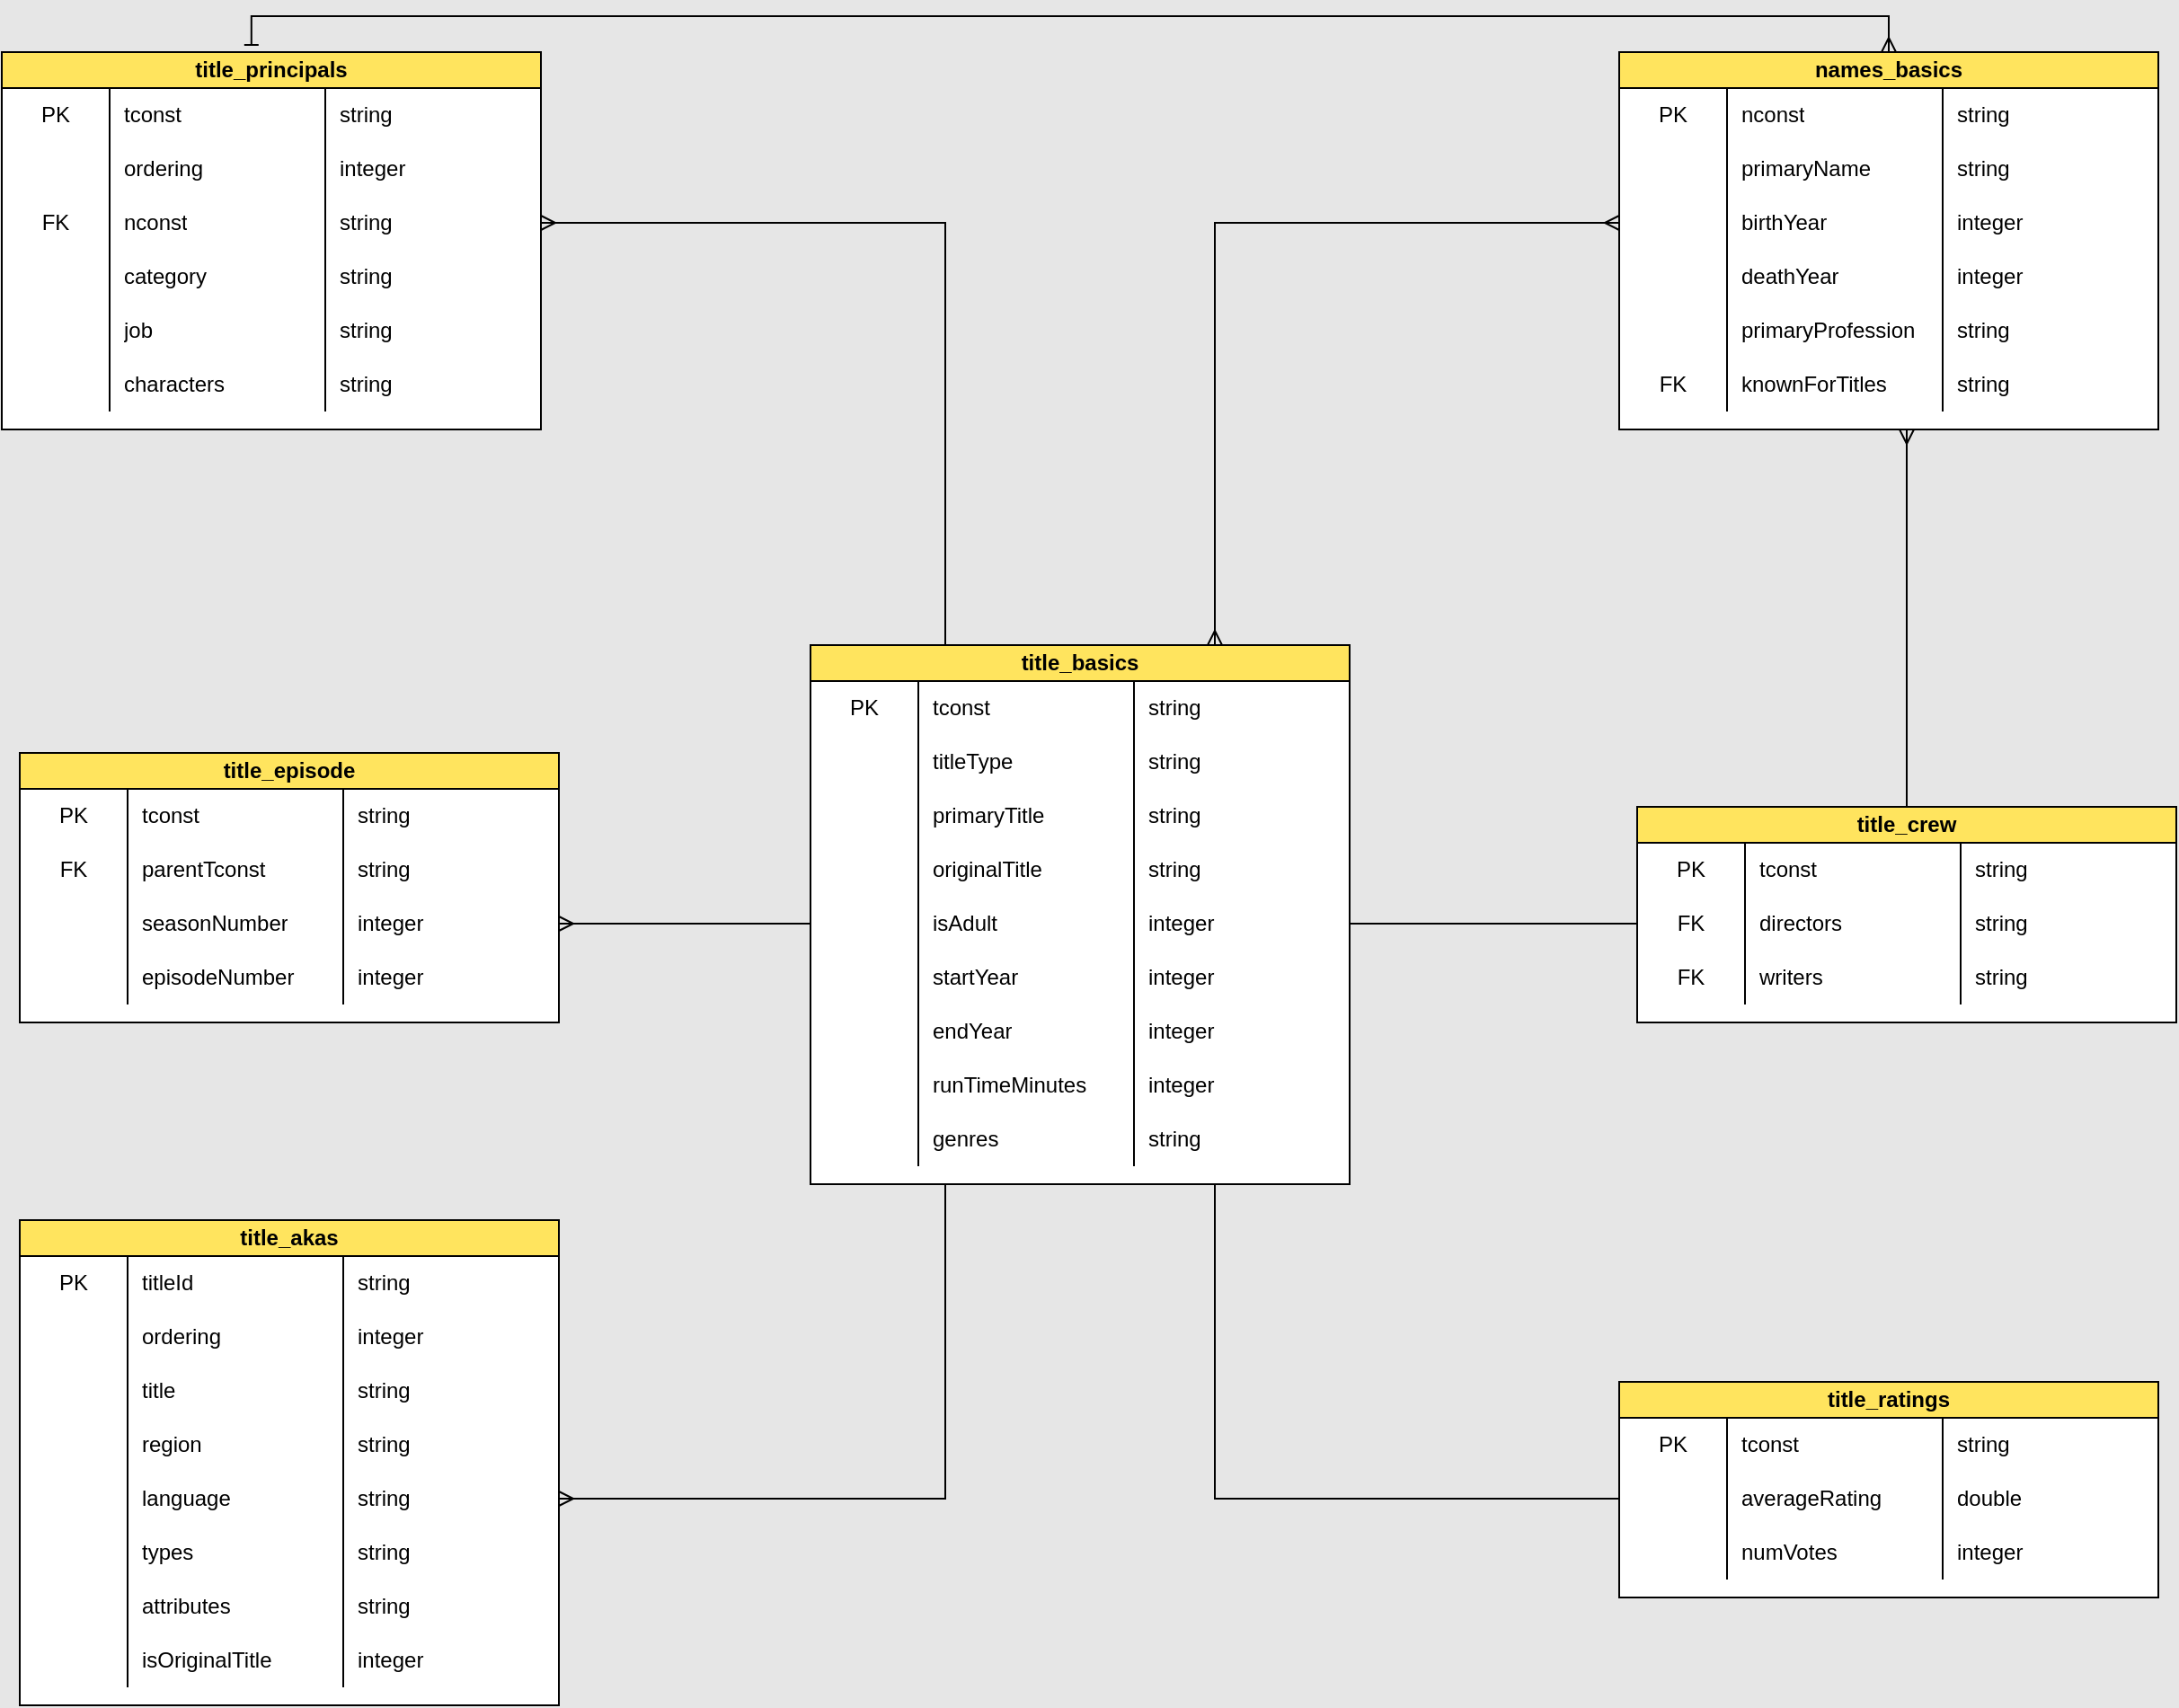 <mxfile version="21.1.5" type="device">
  <diagram name="raw-imdb-models" id="3pz5_l13RBfTGp7lG62v">
    <mxGraphModel dx="1644" dy="1074" grid="1" gridSize="10" guides="1" tooltips="1" connect="1" arrows="1" fold="1" page="1" pageScale="1" pageWidth="850" pageHeight="1100" background="#E6E6E6" math="0" shadow="0">
      <root>
        <mxCell id="0" />
        <mxCell id="1" parent="0" />
        <mxCell id="miuLS6dzeMhOq6DQjYXv-192" style="edgeStyle=orthogonalEdgeStyle;rounded=0;orthogonalLoop=1;jettySize=auto;html=1;entryX=0.463;entryY=-0.019;entryDx=0;entryDy=0;entryPerimeter=0;exitX=0.5;exitY=0;exitDx=0;exitDy=0;endArrow=baseDash;endFill=0;startArrow=ERmany;startFill=0;" edge="1" parent="1" source="miuLS6dzeMhOq6DQjYXv-1" target="miuLS6dzeMhOq6DQjYXv-142">
          <mxGeometry relative="1" as="geometry">
            <Array as="points">
              <mxPoint x="350" y="50" />
              <mxPoint x="-561" y="50" />
            </Array>
          </mxGeometry>
        </mxCell>
        <mxCell id="miuLS6dzeMhOq6DQjYXv-1" value="names_basics" style="shape=table;startSize=20;container=1;collapsible=1;childLayout=tableLayout;fixedRows=1;rowLines=0;fontStyle=1;align=center;resizeLast=1;html=1;whiteSpace=wrap;strokeColor=#000000;fontColor=#000000;fillColor=#FFE45E;swimlaneFillColor=default;" vertex="1" parent="1">
          <mxGeometry x="200" y="70" width="300" height="210" as="geometry" />
        </mxCell>
        <mxCell id="miuLS6dzeMhOq6DQjYXv-2" value="" style="shape=tableRow;horizontal=0;startSize=0;swimlaneHead=0;swimlaneBody=0;fillColor=none;collapsible=0;dropTarget=0;points=[[0,0.5],[1,0.5]];portConstraint=eastwest;top=0;left=0;right=0;bottom=0;html=1;strokeColor=#FF6392;fontColor=#5AA9E6;" vertex="1" parent="miuLS6dzeMhOq6DQjYXv-1">
          <mxGeometry y="20" width="300" height="30" as="geometry" />
        </mxCell>
        <mxCell id="miuLS6dzeMhOq6DQjYXv-3" value="PK" style="shape=partialRectangle;connectable=0;fillColor=none;top=0;left=0;bottom=0;right=0;fontStyle=0;overflow=hidden;html=1;whiteSpace=wrap;strokeColor=#FF6392;fontColor=#000000;" vertex="1" parent="miuLS6dzeMhOq6DQjYXv-2">
          <mxGeometry width="60" height="30" as="geometry">
            <mxRectangle width="60" height="30" as="alternateBounds" />
          </mxGeometry>
        </mxCell>
        <mxCell id="miuLS6dzeMhOq6DQjYXv-4" value="nconst" style="shape=partialRectangle;connectable=0;fillColor=none;top=0;left=0;bottom=0;right=0;align=left;spacingLeft=6;fontStyle=0;overflow=hidden;html=1;whiteSpace=wrap;strokeColor=#FF6392;fontColor=#000000;" vertex="1" parent="miuLS6dzeMhOq6DQjYXv-2">
          <mxGeometry x="60" width="120" height="30" as="geometry">
            <mxRectangle width="120" height="30" as="alternateBounds" />
          </mxGeometry>
        </mxCell>
        <mxCell id="miuLS6dzeMhOq6DQjYXv-14" value="string" style="shape=partialRectangle;connectable=0;fillColor=none;top=0;left=0;bottom=0;right=0;align=left;spacingLeft=6;fontStyle=0;overflow=hidden;html=1;whiteSpace=wrap;strokeColor=#FF6392;fontColor=#000000;" vertex="1" parent="miuLS6dzeMhOq6DQjYXv-2">
          <mxGeometry x="180" width="120" height="30" as="geometry">
            <mxRectangle width="120" height="30" as="alternateBounds" />
          </mxGeometry>
        </mxCell>
        <mxCell id="miuLS6dzeMhOq6DQjYXv-8" value="" style="shape=tableRow;horizontal=0;startSize=0;swimlaneHead=0;swimlaneBody=0;fillColor=none;collapsible=0;dropTarget=0;points=[[0,0.5],[1,0.5]];portConstraint=eastwest;top=0;left=0;right=0;bottom=0;html=1;strokeColor=#FF6392;fontColor=#5AA9E6;" vertex="1" parent="miuLS6dzeMhOq6DQjYXv-1">
          <mxGeometry y="50" width="300" height="30" as="geometry" />
        </mxCell>
        <mxCell id="miuLS6dzeMhOq6DQjYXv-9" value="" style="shape=partialRectangle;connectable=0;fillColor=none;top=0;left=0;bottom=0;right=0;editable=1;overflow=hidden;html=1;whiteSpace=wrap;strokeColor=#FF6392;fontColor=#000000;fontStyle=0" vertex="1" parent="miuLS6dzeMhOq6DQjYXv-8">
          <mxGeometry width="60" height="30" as="geometry">
            <mxRectangle width="60" height="30" as="alternateBounds" />
          </mxGeometry>
        </mxCell>
        <mxCell id="miuLS6dzeMhOq6DQjYXv-10" value="primaryName" style="shape=partialRectangle;connectable=0;fillColor=none;top=0;left=0;bottom=0;right=0;align=left;spacingLeft=6;overflow=hidden;html=1;whiteSpace=wrap;strokeColor=#FF6392;fontColor=#000000;fontStyle=0" vertex="1" parent="miuLS6dzeMhOq6DQjYXv-8">
          <mxGeometry x="60" width="120" height="30" as="geometry">
            <mxRectangle width="120" height="30" as="alternateBounds" />
          </mxGeometry>
        </mxCell>
        <mxCell id="miuLS6dzeMhOq6DQjYXv-16" value="string" style="shape=partialRectangle;connectable=0;fillColor=none;top=0;left=0;bottom=0;right=0;align=left;spacingLeft=6;overflow=hidden;html=1;whiteSpace=wrap;strokeColor=#FF6392;fontColor=#000000;fontStyle=0" vertex="1" parent="miuLS6dzeMhOq6DQjYXv-8">
          <mxGeometry x="180" width="120" height="30" as="geometry">
            <mxRectangle width="120" height="30" as="alternateBounds" />
          </mxGeometry>
        </mxCell>
        <mxCell id="miuLS6dzeMhOq6DQjYXv-11" value="" style="shape=tableRow;horizontal=0;startSize=0;swimlaneHead=0;swimlaneBody=0;fillColor=none;collapsible=0;dropTarget=0;points=[[0,0.5],[1,0.5]];portConstraint=eastwest;top=0;left=0;right=0;bottom=0;html=1;strokeColor=#FF6392;fontColor=#5AA9E6;" vertex="1" parent="miuLS6dzeMhOq6DQjYXv-1">
          <mxGeometry y="80" width="300" height="30" as="geometry" />
        </mxCell>
        <mxCell id="miuLS6dzeMhOq6DQjYXv-12" value="" style="shape=partialRectangle;connectable=0;fillColor=none;top=0;left=0;bottom=0;right=0;editable=1;overflow=hidden;html=1;whiteSpace=wrap;strokeColor=#FF6392;fontColor=#000000;fontStyle=0" vertex="1" parent="miuLS6dzeMhOq6DQjYXv-11">
          <mxGeometry width="60" height="30" as="geometry">
            <mxRectangle width="60" height="30" as="alternateBounds" />
          </mxGeometry>
        </mxCell>
        <mxCell id="miuLS6dzeMhOq6DQjYXv-13" value="birthYear" style="shape=partialRectangle;connectable=0;fillColor=none;top=0;left=0;bottom=0;right=0;align=left;spacingLeft=6;overflow=hidden;html=1;whiteSpace=wrap;strokeColor=#FF6392;fontColor=#000000;fontStyle=0" vertex="1" parent="miuLS6dzeMhOq6DQjYXv-11">
          <mxGeometry x="60" width="120" height="30" as="geometry">
            <mxRectangle width="120" height="30" as="alternateBounds" />
          </mxGeometry>
        </mxCell>
        <mxCell id="miuLS6dzeMhOq6DQjYXv-17" value="integer" style="shape=partialRectangle;connectable=0;fillColor=none;top=0;left=0;bottom=0;right=0;align=left;spacingLeft=6;overflow=hidden;html=1;whiteSpace=wrap;strokeColor=#FF6392;fontColor=#000000;fontStyle=0" vertex="1" parent="miuLS6dzeMhOq6DQjYXv-11">
          <mxGeometry x="180" width="120" height="30" as="geometry">
            <mxRectangle width="120" height="30" as="alternateBounds" />
          </mxGeometry>
        </mxCell>
        <mxCell id="miuLS6dzeMhOq6DQjYXv-18" style="shape=tableRow;horizontal=0;startSize=0;swimlaneHead=0;swimlaneBody=0;fillColor=none;collapsible=0;dropTarget=0;points=[[0,0.5],[1,0.5]];portConstraint=eastwest;top=0;left=0;right=0;bottom=0;html=1;strokeColor=#FF6392;fontColor=#5AA9E6;" vertex="1" parent="miuLS6dzeMhOq6DQjYXv-1">
          <mxGeometry y="110" width="300" height="30" as="geometry" />
        </mxCell>
        <mxCell id="miuLS6dzeMhOq6DQjYXv-19" style="shape=partialRectangle;connectable=0;fillColor=none;top=0;left=0;bottom=0;right=0;editable=1;overflow=hidden;html=1;whiteSpace=wrap;strokeColor=#FF6392;fontColor=#000000;fontStyle=0" vertex="1" parent="miuLS6dzeMhOq6DQjYXv-18">
          <mxGeometry width="60" height="30" as="geometry">
            <mxRectangle width="60" height="30" as="alternateBounds" />
          </mxGeometry>
        </mxCell>
        <mxCell id="miuLS6dzeMhOq6DQjYXv-20" value="deathYear" style="shape=partialRectangle;connectable=0;fillColor=none;top=0;left=0;bottom=0;right=0;align=left;spacingLeft=6;overflow=hidden;html=1;whiteSpace=wrap;strokeColor=#FF6392;fontColor=#000000;fontStyle=0" vertex="1" parent="miuLS6dzeMhOq6DQjYXv-18">
          <mxGeometry x="60" width="120" height="30" as="geometry">
            <mxRectangle width="120" height="30" as="alternateBounds" />
          </mxGeometry>
        </mxCell>
        <mxCell id="miuLS6dzeMhOq6DQjYXv-21" value="integer" style="shape=partialRectangle;connectable=0;fillColor=none;top=0;left=0;bottom=0;right=0;align=left;spacingLeft=6;overflow=hidden;html=1;whiteSpace=wrap;strokeColor=#FF6392;fontColor=#000000;fontStyle=0" vertex="1" parent="miuLS6dzeMhOq6DQjYXv-18">
          <mxGeometry x="180" width="120" height="30" as="geometry">
            <mxRectangle width="120" height="30" as="alternateBounds" />
          </mxGeometry>
        </mxCell>
        <mxCell id="miuLS6dzeMhOq6DQjYXv-22" style="shape=tableRow;horizontal=0;startSize=0;swimlaneHead=0;swimlaneBody=0;fillColor=none;collapsible=0;dropTarget=0;points=[[0,0.5],[1,0.5]];portConstraint=eastwest;top=0;left=0;right=0;bottom=0;html=1;strokeColor=#FF6392;fontColor=#5AA9E6;" vertex="1" parent="miuLS6dzeMhOq6DQjYXv-1">
          <mxGeometry y="140" width="300" height="30" as="geometry" />
        </mxCell>
        <mxCell id="miuLS6dzeMhOq6DQjYXv-23" value="" style="shape=partialRectangle;connectable=0;fillColor=none;top=0;left=0;bottom=0;right=0;editable=1;overflow=hidden;html=1;whiteSpace=wrap;strokeColor=#FF6392;fontColor=#000000;fontStyle=0" vertex="1" parent="miuLS6dzeMhOq6DQjYXv-22">
          <mxGeometry width="60" height="30" as="geometry">
            <mxRectangle width="60" height="30" as="alternateBounds" />
          </mxGeometry>
        </mxCell>
        <mxCell id="miuLS6dzeMhOq6DQjYXv-24" value="primaryProfession" style="shape=partialRectangle;connectable=0;fillColor=none;top=0;left=0;bottom=0;right=0;align=left;spacingLeft=6;overflow=hidden;html=1;whiteSpace=wrap;strokeColor=#FF6392;fontColor=#000000;fontStyle=0" vertex="1" parent="miuLS6dzeMhOq6DQjYXv-22">
          <mxGeometry x="60" width="120" height="30" as="geometry">
            <mxRectangle width="120" height="30" as="alternateBounds" />
          </mxGeometry>
        </mxCell>
        <mxCell id="miuLS6dzeMhOq6DQjYXv-25" value="string" style="shape=partialRectangle;connectable=0;fillColor=none;top=0;left=0;bottom=0;right=0;align=left;spacingLeft=6;overflow=hidden;html=1;whiteSpace=wrap;strokeColor=#FF6392;fontColor=#000000;fontStyle=0" vertex="1" parent="miuLS6dzeMhOq6DQjYXv-22">
          <mxGeometry x="180" width="120" height="30" as="geometry">
            <mxRectangle width="120" height="30" as="alternateBounds" />
          </mxGeometry>
        </mxCell>
        <mxCell id="miuLS6dzeMhOq6DQjYXv-26" style="shape=tableRow;horizontal=0;startSize=0;swimlaneHead=0;swimlaneBody=0;fillColor=none;collapsible=0;dropTarget=0;points=[[0,0.5],[1,0.5]];portConstraint=eastwest;top=0;left=0;right=0;bottom=0;html=1;strokeColor=#FF6392;fontColor=#5AA9E6;" vertex="1" parent="miuLS6dzeMhOq6DQjYXv-1">
          <mxGeometry y="170" width="300" height="30" as="geometry" />
        </mxCell>
        <mxCell id="miuLS6dzeMhOq6DQjYXv-27" value="FK" style="shape=partialRectangle;connectable=0;fillColor=none;top=0;left=0;bottom=0;right=0;editable=1;overflow=hidden;html=1;whiteSpace=wrap;strokeColor=#FF6392;fontColor=#000000;fontStyle=0" vertex="1" parent="miuLS6dzeMhOq6DQjYXv-26">
          <mxGeometry width="60" height="30" as="geometry">
            <mxRectangle width="60" height="30" as="alternateBounds" />
          </mxGeometry>
        </mxCell>
        <mxCell id="miuLS6dzeMhOq6DQjYXv-28" value="knownForTitles" style="shape=partialRectangle;connectable=0;fillColor=none;top=0;left=0;bottom=0;right=0;align=left;spacingLeft=6;overflow=hidden;html=1;whiteSpace=wrap;strokeColor=#FF6392;fontColor=#000000;fontStyle=0" vertex="1" parent="miuLS6dzeMhOq6DQjYXv-26">
          <mxGeometry x="60" width="120" height="30" as="geometry">
            <mxRectangle width="120" height="30" as="alternateBounds" />
          </mxGeometry>
        </mxCell>
        <mxCell id="miuLS6dzeMhOq6DQjYXv-29" value="string" style="shape=partialRectangle;connectable=0;fillColor=none;top=0;left=0;bottom=0;right=0;align=left;spacingLeft=6;overflow=hidden;html=1;whiteSpace=wrap;strokeColor=#FF6392;fontColor=#000000;fontStyle=0" vertex="1" parent="miuLS6dzeMhOq6DQjYXv-26">
          <mxGeometry x="180" width="120" height="30" as="geometry">
            <mxRectangle width="120" height="30" as="alternateBounds" />
          </mxGeometry>
        </mxCell>
        <mxCell id="miuLS6dzeMhOq6DQjYXv-30" value="title_akas" style="shape=table;startSize=20;container=1;collapsible=1;childLayout=tableLayout;fixedRows=1;rowLines=0;fontStyle=1;align=center;resizeLast=1;html=1;whiteSpace=wrap;strokeColor=#000000;fontColor=#000000;fillColor=#FFE45E;swimlaneFillColor=default;" vertex="1" parent="1">
          <mxGeometry x="-690" y="720" width="300" height="270" as="geometry" />
        </mxCell>
        <mxCell id="miuLS6dzeMhOq6DQjYXv-31" value="" style="shape=tableRow;horizontal=0;startSize=0;swimlaneHead=0;swimlaneBody=0;fillColor=none;collapsible=0;dropTarget=0;points=[[0,0.5],[1,0.5]];portConstraint=eastwest;top=0;left=0;right=0;bottom=0;html=1;strokeColor=#FF6392;fontColor=#5AA9E6;" vertex="1" parent="miuLS6dzeMhOq6DQjYXv-30">
          <mxGeometry y="20" width="300" height="30" as="geometry" />
        </mxCell>
        <mxCell id="miuLS6dzeMhOq6DQjYXv-32" value="PK" style="shape=partialRectangle;connectable=0;fillColor=none;top=0;left=0;bottom=0;right=0;fontStyle=0;overflow=hidden;html=1;whiteSpace=wrap;strokeColor=#FF6392;fontColor=#000000;" vertex="1" parent="miuLS6dzeMhOq6DQjYXv-31">
          <mxGeometry width="60" height="30" as="geometry">
            <mxRectangle width="60" height="30" as="alternateBounds" />
          </mxGeometry>
        </mxCell>
        <mxCell id="miuLS6dzeMhOq6DQjYXv-33" value="titleId" style="shape=partialRectangle;connectable=0;fillColor=none;top=0;left=0;bottom=0;right=0;align=left;spacingLeft=6;fontStyle=0;overflow=hidden;html=1;whiteSpace=wrap;strokeColor=#FF6392;fontColor=#000000;" vertex="1" parent="miuLS6dzeMhOq6DQjYXv-31">
          <mxGeometry x="60" width="120" height="30" as="geometry">
            <mxRectangle width="120" height="30" as="alternateBounds" />
          </mxGeometry>
        </mxCell>
        <mxCell id="miuLS6dzeMhOq6DQjYXv-34" value="string" style="shape=partialRectangle;connectable=0;fillColor=none;top=0;left=0;bottom=0;right=0;align=left;spacingLeft=6;fontStyle=0;overflow=hidden;html=1;whiteSpace=wrap;strokeColor=#FF6392;fontColor=#000000;" vertex="1" parent="miuLS6dzeMhOq6DQjYXv-31">
          <mxGeometry x="180" width="120" height="30" as="geometry">
            <mxRectangle width="120" height="30" as="alternateBounds" />
          </mxGeometry>
        </mxCell>
        <mxCell id="miuLS6dzeMhOq6DQjYXv-35" value="" style="shape=tableRow;horizontal=0;startSize=0;swimlaneHead=0;swimlaneBody=0;fillColor=none;collapsible=0;dropTarget=0;points=[[0,0.5],[1,0.5]];portConstraint=eastwest;top=0;left=0;right=0;bottom=0;html=1;strokeColor=#FF6392;fontColor=#5AA9E6;" vertex="1" parent="miuLS6dzeMhOq6DQjYXv-30">
          <mxGeometry y="50" width="300" height="30" as="geometry" />
        </mxCell>
        <mxCell id="miuLS6dzeMhOq6DQjYXv-36" value="" style="shape=partialRectangle;connectable=0;fillColor=none;top=0;left=0;bottom=0;right=0;editable=1;overflow=hidden;html=1;whiteSpace=wrap;strokeColor=#FF6392;fontColor=#000000;fontStyle=0" vertex="1" parent="miuLS6dzeMhOq6DQjYXv-35">
          <mxGeometry width="60" height="30" as="geometry">
            <mxRectangle width="60" height="30" as="alternateBounds" />
          </mxGeometry>
        </mxCell>
        <mxCell id="miuLS6dzeMhOq6DQjYXv-37" value="ordering" style="shape=partialRectangle;connectable=0;fillColor=none;top=0;left=0;bottom=0;right=0;align=left;spacingLeft=6;overflow=hidden;html=1;whiteSpace=wrap;strokeColor=#FF6392;fontColor=#000000;fontStyle=0" vertex="1" parent="miuLS6dzeMhOq6DQjYXv-35">
          <mxGeometry x="60" width="120" height="30" as="geometry">
            <mxRectangle width="120" height="30" as="alternateBounds" />
          </mxGeometry>
        </mxCell>
        <mxCell id="miuLS6dzeMhOq6DQjYXv-38" value="integer" style="shape=partialRectangle;connectable=0;fillColor=none;top=0;left=0;bottom=0;right=0;align=left;spacingLeft=6;overflow=hidden;html=1;whiteSpace=wrap;strokeColor=#FF6392;fontColor=#000000;fontStyle=0" vertex="1" parent="miuLS6dzeMhOq6DQjYXv-35">
          <mxGeometry x="180" width="120" height="30" as="geometry">
            <mxRectangle width="120" height="30" as="alternateBounds" />
          </mxGeometry>
        </mxCell>
        <mxCell id="miuLS6dzeMhOq6DQjYXv-39" value="" style="shape=tableRow;horizontal=0;startSize=0;swimlaneHead=0;swimlaneBody=0;fillColor=none;collapsible=0;dropTarget=0;points=[[0,0.5],[1,0.5]];portConstraint=eastwest;top=0;left=0;right=0;bottom=0;html=1;strokeColor=#FF6392;fontColor=#5AA9E6;" vertex="1" parent="miuLS6dzeMhOq6DQjYXv-30">
          <mxGeometry y="80" width="300" height="30" as="geometry" />
        </mxCell>
        <mxCell id="miuLS6dzeMhOq6DQjYXv-40" value="" style="shape=partialRectangle;connectable=0;fillColor=none;top=0;left=0;bottom=0;right=0;editable=1;overflow=hidden;html=1;whiteSpace=wrap;strokeColor=#FF6392;fontColor=#000000;fontStyle=0" vertex="1" parent="miuLS6dzeMhOq6DQjYXv-39">
          <mxGeometry width="60" height="30" as="geometry">
            <mxRectangle width="60" height="30" as="alternateBounds" />
          </mxGeometry>
        </mxCell>
        <mxCell id="miuLS6dzeMhOq6DQjYXv-41" value="title" style="shape=partialRectangle;connectable=0;fillColor=none;top=0;left=0;bottom=0;right=0;align=left;spacingLeft=6;overflow=hidden;html=1;whiteSpace=wrap;strokeColor=#FF6392;fontColor=#000000;fontStyle=0" vertex="1" parent="miuLS6dzeMhOq6DQjYXv-39">
          <mxGeometry x="60" width="120" height="30" as="geometry">
            <mxRectangle width="120" height="30" as="alternateBounds" />
          </mxGeometry>
        </mxCell>
        <mxCell id="miuLS6dzeMhOq6DQjYXv-42" value="string" style="shape=partialRectangle;connectable=0;fillColor=none;top=0;left=0;bottom=0;right=0;align=left;spacingLeft=6;overflow=hidden;html=1;whiteSpace=wrap;strokeColor=#FF6392;fontColor=#000000;fontStyle=0" vertex="1" parent="miuLS6dzeMhOq6DQjYXv-39">
          <mxGeometry x="180" width="120" height="30" as="geometry">
            <mxRectangle width="120" height="30" as="alternateBounds" />
          </mxGeometry>
        </mxCell>
        <mxCell id="miuLS6dzeMhOq6DQjYXv-43" style="shape=tableRow;horizontal=0;startSize=0;swimlaneHead=0;swimlaneBody=0;fillColor=none;collapsible=0;dropTarget=0;points=[[0,0.5],[1,0.5]];portConstraint=eastwest;top=0;left=0;right=0;bottom=0;html=1;strokeColor=#FF6392;fontColor=#5AA9E6;" vertex="1" parent="miuLS6dzeMhOq6DQjYXv-30">
          <mxGeometry y="110" width="300" height="30" as="geometry" />
        </mxCell>
        <mxCell id="miuLS6dzeMhOq6DQjYXv-44" style="shape=partialRectangle;connectable=0;fillColor=none;top=0;left=0;bottom=0;right=0;editable=1;overflow=hidden;html=1;whiteSpace=wrap;strokeColor=#FF6392;fontColor=#000000;fontStyle=0" vertex="1" parent="miuLS6dzeMhOq6DQjYXv-43">
          <mxGeometry width="60" height="30" as="geometry">
            <mxRectangle width="60" height="30" as="alternateBounds" />
          </mxGeometry>
        </mxCell>
        <mxCell id="miuLS6dzeMhOq6DQjYXv-45" value="region" style="shape=partialRectangle;connectable=0;fillColor=none;top=0;left=0;bottom=0;right=0;align=left;spacingLeft=6;overflow=hidden;html=1;whiteSpace=wrap;strokeColor=#FF6392;fontColor=#000000;fontStyle=0" vertex="1" parent="miuLS6dzeMhOq6DQjYXv-43">
          <mxGeometry x="60" width="120" height="30" as="geometry">
            <mxRectangle width="120" height="30" as="alternateBounds" />
          </mxGeometry>
        </mxCell>
        <mxCell id="miuLS6dzeMhOq6DQjYXv-46" value="string" style="shape=partialRectangle;connectable=0;fillColor=none;top=0;left=0;bottom=0;right=0;align=left;spacingLeft=6;overflow=hidden;html=1;whiteSpace=wrap;strokeColor=#FF6392;fontColor=#000000;fontStyle=0" vertex="1" parent="miuLS6dzeMhOq6DQjYXv-43">
          <mxGeometry x="180" width="120" height="30" as="geometry">
            <mxRectangle width="120" height="30" as="alternateBounds" />
          </mxGeometry>
        </mxCell>
        <mxCell id="miuLS6dzeMhOq6DQjYXv-47" style="shape=tableRow;horizontal=0;startSize=0;swimlaneHead=0;swimlaneBody=0;fillColor=none;collapsible=0;dropTarget=0;points=[[0,0.5],[1,0.5]];portConstraint=eastwest;top=0;left=0;right=0;bottom=0;html=1;strokeColor=#FF6392;fontColor=#5AA9E6;" vertex="1" parent="miuLS6dzeMhOq6DQjYXv-30">
          <mxGeometry y="140" width="300" height="30" as="geometry" />
        </mxCell>
        <mxCell id="miuLS6dzeMhOq6DQjYXv-48" value="" style="shape=partialRectangle;connectable=0;fillColor=none;top=0;left=0;bottom=0;right=0;editable=1;overflow=hidden;html=1;whiteSpace=wrap;strokeColor=#FF6392;fontColor=#000000;fontStyle=0" vertex="1" parent="miuLS6dzeMhOq6DQjYXv-47">
          <mxGeometry width="60" height="30" as="geometry">
            <mxRectangle width="60" height="30" as="alternateBounds" />
          </mxGeometry>
        </mxCell>
        <mxCell id="miuLS6dzeMhOq6DQjYXv-49" value="language" style="shape=partialRectangle;connectable=0;fillColor=none;top=0;left=0;bottom=0;right=0;align=left;spacingLeft=6;overflow=hidden;html=1;whiteSpace=wrap;strokeColor=#FF6392;fontColor=#000000;fontStyle=0" vertex="1" parent="miuLS6dzeMhOq6DQjYXv-47">
          <mxGeometry x="60" width="120" height="30" as="geometry">
            <mxRectangle width="120" height="30" as="alternateBounds" />
          </mxGeometry>
        </mxCell>
        <mxCell id="miuLS6dzeMhOq6DQjYXv-50" value="string" style="shape=partialRectangle;connectable=0;fillColor=none;top=0;left=0;bottom=0;right=0;align=left;spacingLeft=6;overflow=hidden;html=1;whiteSpace=wrap;strokeColor=#FF6392;fontColor=#000000;fontStyle=0" vertex="1" parent="miuLS6dzeMhOq6DQjYXv-47">
          <mxGeometry x="180" width="120" height="30" as="geometry">
            <mxRectangle width="120" height="30" as="alternateBounds" />
          </mxGeometry>
        </mxCell>
        <mxCell id="miuLS6dzeMhOq6DQjYXv-51" style="shape=tableRow;horizontal=0;startSize=0;swimlaneHead=0;swimlaneBody=0;fillColor=none;collapsible=0;dropTarget=0;points=[[0,0.5],[1,0.5]];portConstraint=eastwest;top=0;left=0;right=0;bottom=0;html=1;strokeColor=#FF6392;fontColor=#5AA9E6;" vertex="1" parent="miuLS6dzeMhOq6DQjYXv-30">
          <mxGeometry y="170" width="300" height="30" as="geometry" />
        </mxCell>
        <mxCell id="miuLS6dzeMhOq6DQjYXv-52" value="" style="shape=partialRectangle;connectable=0;fillColor=none;top=0;left=0;bottom=0;right=0;editable=1;overflow=hidden;html=1;whiteSpace=wrap;strokeColor=#FF6392;fontColor=#000000;fontStyle=0" vertex="1" parent="miuLS6dzeMhOq6DQjYXv-51">
          <mxGeometry width="60" height="30" as="geometry">
            <mxRectangle width="60" height="30" as="alternateBounds" />
          </mxGeometry>
        </mxCell>
        <mxCell id="miuLS6dzeMhOq6DQjYXv-53" value="types" style="shape=partialRectangle;connectable=0;fillColor=none;top=0;left=0;bottom=0;right=0;align=left;spacingLeft=6;overflow=hidden;html=1;whiteSpace=wrap;strokeColor=#FF6392;fontColor=#000000;fontStyle=0" vertex="1" parent="miuLS6dzeMhOq6DQjYXv-51">
          <mxGeometry x="60" width="120" height="30" as="geometry">
            <mxRectangle width="120" height="30" as="alternateBounds" />
          </mxGeometry>
        </mxCell>
        <mxCell id="miuLS6dzeMhOq6DQjYXv-54" value="string" style="shape=partialRectangle;connectable=0;fillColor=none;top=0;left=0;bottom=0;right=0;align=left;spacingLeft=6;overflow=hidden;html=1;whiteSpace=wrap;strokeColor=#FF6392;fontColor=#000000;fontStyle=0" vertex="1" parent="miuLS6dzeMhOq6DQjYXv-51">
          <mxGeometry x="180" width="120" height="30" as="geometry">
            <mxRectangle width="120" height="30" as="alternateBounds" />
          </mxGeometry>
        </mxCell>
        <mxCell id="miuLS6dzeMhOq6DQjYXv-59" style="shape=tableRow;horizontal=0;startSize=0;swimlaneHead=0;swimlaneBody=0;fillColor=none;collapsible=0;dropTarget=0;points=[[0,0.5],[1,0.5]];portConstraint=eastwest;top=0;left=0;right=0;bottom=0;html=1;strokeColor=#FF6392;fontColor=#5AA9E6;" vertex="1" parent="miuLS6dzeMhOq6DQjYXv-30">
          <mxGeometry y="200" width="300" height="30" as="geometry" />
        </mxCell>
        <mxCell id="miuLS6dzeMhOq6DQjYXv-60" style="shape=partialRectangle;connectable=0;fillColor=none;top=0;left=0;bottom=0;right=0;editable=1;overflow=hidden;html=1;whiteSpace=wrap;strokeColor=#FF6392;fontColor=#000000;fontStyle=0" vertex="1" parent="miuLS6dzeMhOq6DQjYXv-59">
          <mxGeometry width="60" height="30" as="geometry">
            <mxRectangle width="60" height="30" as="alternateBounds" />
          </mxGeometry>
        </mxCell>
        <mxCell id="miuLS6dzeMhOq6DQjYXv-61" value="attributes" style="shape=partialRectangle;connectable=0;fillColor=none;top=0;left=0;bottom=0;right=0;align=left;spacingLeft=6;overflow=hidden;html=1;whiteSpace=wrap;strokeColor=#FF6392;fontColor=#000000;fontStyle=0" vertex="1" parent="miuLS6dzeMhOq6DQjYXv-59">
          <mxGeometry x="60" width="120" height="30" as="geometry">
            <mxRectangle width="120" height="30" as="alternateBounds" />
          </mxGeometry>
        </mxCell>
        <mxCell id="miuLS6dzeMhOq6DQjYXv-62" value="string" style="shape=partialRectangle;connectable=0;fillColor=none;top=0;left=0;bottom=0;right=0;align=left;spacingLeft=6;overflow=hidden;html=1;whiteSpace=wrap;strokeColor=#FF6392;fontColor=#000000;fontStyle=0" vertex="1" parent="miuLS6dzeMhOq6DQjYXv-59">
          <mxGeometry x="180" width="120" height="30" as="geometry">
            <mxRectangle width="120" height="30" as="alternateBounds" />
          </mxGeometry>
        </mxCell>
        <mxCell id="miuLS6dzeMhOq6DQjYXv-55" style="shape=tableRow;horizontal=0;startSize=0;swimlaneHead=0;swimlaneBody=0;fillColor=none;collapsible=0;dropTarget=0;points=[[0,0.5],[1,0.5]];portConstraint=eastwest;top=0;left=0;right=0;bottom=0;html=1;strokeColor=#FF6392;fontColor=#5AA9E6;" vertex="1" parent="miuLS6dzeMhOq6DQjYXv-30">
          <mxGeometry y="230" width="300" height="30" as="geometry" />
        </mxCell>
        <mxCell id="miuLS6dzeMhOq6DQjYXv-56" style="shape=partialRectangle;connectable=0;fillColor=none;top=0;left=0;bottom=0;right=0;editable=1;overflow=hidden;html=1;whiteSpace=wrap;strokeColor=#FF6392;fontColor=#000000;fontStyle=0" vertex="1" parent="miuLS6dzeMhOq6DQjYXv-55">
          <mxGeometry width="60" height="30" as="geometry">
            <mxRectangle width="60" height="30" as="alternateBounds" />
          </mxGeometry>
        </mxCell>
        <mxCell id="miuLS6dzeMhOq6DQjYXv-57" value="isOriginalTitle" style="shape=partialRectangle;connectable=0;fillColor=none;top=0;left=0;bottom=0;right=0;align=left;spacingLeft=6;overflow=hidden;html=1;whiteSpace=wrap;strokeColor=#FF6392;fontColor=#000000;fontStyle=0" vertex="1" parent="miuLS6dzeMhOq6DQjYXv-55">
          <mxGeometry x="60" width="120" height="30" as="geometry">
            <mxRectangle width="120" height="30" as="alternateBounds" />
          </mxGeometry>
        </mxCell>
        <mxCell id="miuLS6dzeMhOq6DQjYXv-58" value="integer" style="shape=partialRectangle;connectable=0;fillColor=none;top=0;left=0;bottom=0;right=0;align=left;spacingLeft=6;overflow=hidden;html=1;whiteSpace=wrap;strokeColor=#FF6392;fontColor=#000000;fontStyle=0" vertex="1" parent="miuLS6dzeMhOq6DQjYXv-55">
          <mxGeometry x="180" width="120" height="30" as="geometry">
            <mxRectangle width="120" height="30" as="alternateBounds" />
          </mxGeometry>
        </mxCell>
        <mxCell id="miuLS6dzeMhOq6DQjYXv-182" style="edgeStyle=orthogonalEdgeStyle;rounded=0;orthogonalLoop=1;jettySize=auto;html=1;endArrow=ERmany;endFill=0;exitX=0.75;exitY=0;exitDx=0;exitDy=0;startArrow=ERmany;startFill=0;" edge="1" parent="1" source="miuLS6dzeMhOq6DQjYXv-63" target="miuLS6dzeMhOq6DQjYXv-11">
          <mxGeometry relative="1" as="geometry" />
        </mxCell>
        <mxCell id="miuLS6dzeMhOq6DQjYXv-185" style="edgeStyle=orthogonalEdgeStyle;rounded=0;orthogonalLoop=1;jettySize=auto;html=1;entryX=0;entryY=0.5;entryDx=0;entryDy=0;endArrow=baseDash;endFill=0;exitX=0.75;exitY=1;exitDx=0;exitDy=0;" edge="1" parent="1" source="miuLS6dzeMhOq6DQjYXv-63" target="miuLS6dzeMhOq6DQjYXv-174">
          <mxGeometry relative="1" as="geometry" />
        </mxCell>
        <mxCell id="miuLS6dzeMhOq6DQjYXv-188" style="edgeStyle=orthogonalEdgeStyle;rounded=0;orthogonalLoop=1;jettySize=auto;html=1;entryX=1;entryY=0.5;entryDx=0;entryDy=0;endArrow=ERmany;endFill=0;exitX=0.25;exitY=0;exitDx=0;exitDy=0;" edge="1" parent="1" source="miuLS6dzeMhOq6DQjYXv-63" target="miuLS6dzeMhOq6DQjYXv-151">
          <mxGeometry relative="1" as="geometry" />
        </mxCell>
        <mxCell id="miuLS6dzeMhOq6DQjYXv-190" style="edgeStyle=orthogonalEdgeStyle;rounded=0;orthogonalLoop=1;jettySize=auto;html=1;entryX=1;entryY=0.5;entryDx=0;entryDy=0;endArrow=ERmany;endFill=0;exitX=0.25;exitY=1;exitDx=0;exitDy=0;" edge="1" parent="1" source="miuLS6dzeMhOq6DQjYXv-63" target="miuLS6dzeMhOq6DQjYXv-47">
          <mxGeometry relative="1" as="geometry" />
        </mxCell>
        <mxCell id="miuLS6dzeMhOq6DQjYXv-63" value="title_basics" style="shape=table;startSize=20;container=1;collapsible=1;childLayout=tableLayout;fixedRows=1;rowLines=0;fontStyle=1;align=center;resizeLast=1;html=1;whiteSpace=wrap;strokeColor=#000000;fontColor=#000000;fillColor=#FFE45E;swimlaneFillColor=default;" vertex="1" parent="1">
          <mxGeometry x="-250" y="400" width="300" height="300" as="geometry" />
        </mxCell>
        <mxCell id="miuLS6dzeMhOq6DQjYXv-64" value="" style="shape=tableRow;horizontal=0;startSize=0;swimlaneHead=0;swimlaneBody=0;fillColor=none;collapsible=0;dropTarget=0;points=[[0,0.5],[1,0.5]];portConstraint=eastwest;top=0;left=0;right=0;bottom=0;html=1;strokeColor=#FF6392;fontColor=#5AA9E6;" vertex="1" parent="miuLS6dzeMhOq6DQjYXv-63">
          <mxGeometry y="20" width="300" height="30" as="geometry" />
        </mxCell>
        <mxCell id="miuLS6dzeMhOq6DQjYXv-65" value="PK" style="shape=partialRectangle;connectable=0;fillColor=none;top=0;left=0;bottom=0;right=0;fontStyle=0;overflow=hidden;html=1;whiteSpace=wrap;strokeColor=#FF6392;fontColor=#000000;" vertex="1" parent="miuLS6dzeMhOq6DQjYXv-64">
          <mxGeometry width="60" height="30" as="geometry">
            <mxRectangle width="60" height="30" as="alternateBounds" />
          </mxGeometry>
        </mxCell>
        <mxCell id="miuLS6dzeMhOq6DQjYXv-66" value="tconst" style="shape=partialRectangle;connectable=0;fillColor=none;top=0;left=0;bottom=0;right=0;align=left;spacingLeft=6;fontStyle=0;overflow=hidden;html=1;whiteSpace=wrap;strokeColor=#FF6392;fontColor=#000000;" vertex="1" parent="miuLS6dzeMhOq6DQjYXv-64">
          <mxGeometry x="60" width="120" height="30" as="geometry">
            <mxRectangle width="120" height="30" as="alternateBounds" />
          </mxGeometry>
        </mxCell>
        <mxCell id="miuLS6dzeMhOq6DQjYXv-67" value="string" style="shape=partialRectangle;connectable=0;fillColor=none;top=0;left=0;bottom=0;right=0;align=left;spacingLeft=6;fontStyle=0;overflow=hidden;html=1;whiteSpace=wrap;strokeColor=#FF6392;fontColor=#000000;" vertex="1" parent="miuLS6dzeMhOq6DQjYXv-64">
          <mxGeometry x="180" width="120" height="30" as="geometry">
            <mxRectangle width="120" height="30" as="alternateBounds" />
          </mxGeometry>
        </mxCell>
        <mxCell id="miuLS6dzeMhOq6DQjYXv-68" value="" style="shape=tableRow;horizontal=0;startSize=0;swimlaneHead=0;swimlaneBody=0;fillColor=none;collapsible=0;dropTarget=0;points=[[0,0.5],[1,0.5]];portConstraint=eastwest;top=0;left=0;right=0;bottom=0;html=1;strokeColor=#FF6392;fontColor=#5AA9E6;" vertex="1" parent="miuLS6dzeMhOq6DQjYXv-63">
          <mxGeometry y="50" width="300" height="30" as="geometry" />
        </mxCell>
        <mxCell id="miuLS6dzeMhOq6DQjYXv-69" value="" style="shape=partialRectangle;connectable=0;fillColor=none;top=0;left=0;bottom=0;right=0;editable=1;overflow=hidden;html=1;whiteSpace=wrap;strokeColor=#FF6392;fontColor=#000000;fontStyle=0" vertex="1" parent="miuLS6dzeMhOq6DQjYXv-68">
          <mxGeometry width="60" height="30" as="geometry">
            <mxRectangle width="60" height="30" as="alternateBounds" />
          </mxGeometry>
        </mxCell>
        <mxCell id="miuLS6dzeMhOq6DQjYXv-70" value="titleType" style="shape=partialRectangle;connectable=0;fillColor=none;top=0;left=0;bottom=0;right=0;align=left;spacingLeft=6;overflow=hidden;html=1;whiteSpace=wrap;strokeColor=#FF6392;fontColor=#000000;fontStyle=0" vertex="1" parent="miuLS6dzeMhOq6DQjYXv-68">
          <mxGeometry x="60" width="120" height="30" as="geometry">
            <mxRectangle width="120" height="30" as="alternateBounds" />
          </mxGeometry>
        </mxCell>
        <mxCell id="miuLS6dzeMhOq6DQjYXv-71" value="string" style="shape=partialRectangle;connectable=0;fillColor=none;top=0;left=0;bottom=0;right=0;align=left;spacingLeft=6;overflow=hidden;html=1;whiteSpace=wrap;strokeColor=#FF6392;fontColor=#000000;fontStyle=0" vertex="1" parent="miuLS6dzeMhOq6DQjYXv-68">
          <mxGeometry x="180" width="120" height="30" as="geometry">
            <mxRectangle width="120" height="30" as="alternateBounds" />
          </mxGeometry>
        </mxCell>
        <mxCell id="miuLS6dzeMhOq6DQjYXv-72" value="" style="shape=tableRow;horizontal=0;startSize=0;swimlaneHead=0;swimlaneBody=0;fillColor=none;collapsible=0;dropTarget=0;points=[[0,0.5],[1,0.5]];portConstraint=eastwest;top=0;left=0;right=0;bottom=0;html=1;strokeColor=#FF6392;fontColor=#5AA9E6;" vertex="1" parent="miuLS6dzeMhOq6DQjYXv-63">
          <mxGeometry y="80" width="300" height="30" as="geometry" />
        </mxCell>
        <mxCell id="miuLS6dzeMhOq6DQjYXv-73" value="" style="shape=partialRectangle;connectable=0;fillColor=none;top=0;left=0;bottom=0;right=0;editable=1;overflow=hidden;html=1;whiteSpace=wrap;strokeColor=#FF6392;fontColor=#000000;fontStyle=0" vertex="1" parent="miuLS6dzeMhOq6DQjYXv-72">
          <mxGeometry width="60" height="30" as="geometry">
            <mxRectangle width="60" height="30" as="alternateBounds" />
          </mxGeometry>
        </mxCell>
        <mxCell id="miuLS6dzeMhOq6DQjYXv-74" value="primaryTitle" style="shape=partialRectangle;connectable=0;fillColor=none;top=0;left=0;bottom=0;right=0;align=left;spacingLeft=6;overflow=hidden;html=1;whiteSpace=wrap;strokeColor=#FF6392;fontColor=#000000;fontStyle=0" vertex="1" parent="miuLS6dzeMhOq6DQjYXv-72">
          <mxGeometry x="60" width="120" height="30" as="geometry">
            <mxRectangle width="120" height="30" as="alternateBounds" />
          </mxGeometry>
        </mxCell>
        <mxCell id="miuLS6dzeMhOq6DQjYXv-75" value="string" style="shape=partialRectangle;connectable=0;fillColor=none;top=0;left=0;bottom=0;right=0;align=left;spacingLeft=6;overflow=hidden;html=1;whiteSpace=wrap;strokeColor=#FF6392;fontColor=#000000;fontStyle=0" vertex="1" parent="miuLS6dzeMhOq6DQjYXv-72">
          <mxGeometry x="180" width="120" height="30" as="geometry">
            <mxRectangle width="120" height="30" as="alternateBounds" />
          </mxGeometry>
        </mxCell>
        <mxCell id="miuLS6dzeMhOq6DQjYXv-76" style="shape=tableRow;horizontal=0;startSize=0;swimlaneHead=0;swimlaneBody=0;fillColor=none;collapsible=0;dropTarget=0;points=[[0,0.5],[1,0.5]];portConstraint=eastwest;top=0;left=0;right=0;bottom=0;html=1;strokeColor=#FF6392;fontColor=#5AA9E6;" vertex="1" parent="miuLS6dzeMhOq6DQjYXv-63">
          <mxGeometry y="110" width="300" height="30" as="geometry" />
        </mxCell>
        <mxCell id="miuLS6dzeMhOq6DQjYXv-77" style="shape=partialRectangle;connectable=0;fillColor=none;top=0;left=0;bottom=0;right=0;editable=1;overflow=hidden;html=1;whiteSpace=wrap;strokeColor=#FF6392;fontColor=#000000;fontStyle=0" vertex="1" parent="miuLS6dzeMhOq6DQjYXv-76">
          <mxGeometry width="60" height="30" as="geometry">
            <mxRectangle width="60" height="30" as="alternateBounds" />
          </mxGeometry>
        </mxCell>
        <mxCell id="miuLS6dzeMhOq6DQjYXv-78" value="originalTitle" style="shape=partialRectangle;connectable=0;fillColor=none;top=0;left=0;bottom=0;right=0;align=left;spacingLeft=6;overflow=hidden;html=1;whiteSpace=wrap;strokeColor=#FF6392;fontColor=#000000;fontStyle=0" vertex="1" parent="miuLS6dzeMhOq6DQjYXv-76">
          <mxGeometry x="60" width="120" height="30" as="geometry">
            <mxRectangle width="120" height="30" as="alternateBounds" />
          </mxGeometry>
        </mxCell>
        <mxCell id="miuLS6dzeMhOq6DQjYXv-79" value="string" style="shape=partialRectangle;connectable=0;fillColor=none;top=0;left=0;bottom=0;right=0;align=left;spacingLeft=6;overflow=hidden;html=1;whiteSpace=wrap;strokeColor=#FF6392;fontColor=#000000;fontStyle=0" vertex="1" parent="miuLS6dzeMhOq6DQjYXv-76">
          <mxGeometry x="180" width="120" height="30" as="geometry">
            <mxRectangle width="120" height="30" as="alternateBounds" />
          </mxGeometry>
        </mxCell>
        <mxCell id="miuLS6dzeMhOq6DQjYXv-80" style="shape=tableRow;horizontal=0;startSize=0;swimlaneHead=0;swimlaneBody=0;fillColor=none;collapsible=0;dropTarget=0;points=[[0,0.5],[1,0.5]];portConstraint=eastwest;top=0;left=0;right=0;bottom=0;html=1;strokeColor=#FF6392;fontColor=#5AA9E6;" vertex="1" parent="miuLS6dzeMhOq6DQjYXv-63">
          <mxGeometry y="140" width="300" height="30" as="geometry" />
        </mxCell>
        <mxCell id="miuLS6dzeMhOq6DQjYXv-81" value="" style="shape=partialRectangle;connectable=0;fillColor=none;top=0;left=0;bottom=0;right=0;editable=1;overflow=hidden;html=1;whiteSpace=wrap;strokeColor=#FF6392;fontColor=#000000;fontStyle=0" vertex="1" parent="miuLS6dzeMhOq6DQjYXv-80">
          <mxGeometry width="60" height="30" as="geometry">
            <mxRectangle width="60" height="30" as="alternateBounds" />
          </mxGeometry>
        </mxCell>
        <mxCell id="miuLS6dzeMhOq6DQjYXv-82" value="isAdult" style="shape=partialRectangle;connectable=0;fillColor=none;top=0;left=0;bottom=0;right=0;align=left;spacingLeft=6;overflow=hidden;html=1;whiteSpace=wrap;strokeColor=#FF6392;fontColor=#000000;fontStyle=0" vertex="1" parent="miuLS6dzeMhOq6DQjYXv-80">
          <mxGeometry x="60" width="120" height="30" as="geometry">
            <mxRectangle width="120" height="30" as="alternateBounds" />
          </mxGeometry>
        </mxCell>
        <mxCell id="miuLS6dzeMhOq6DQjYXv-83" value="integer" style="shape=partialRectangle;connectable=0;fillColor=none;top=0;left=0;bottom=0;right=0;align=left;spacingLeft=6;overflow=hidden;html=1;whiteSpace=wrap;strokeColor=#FF6392;fontColor=#000000;fontStyle=0" vertex="1" parent="miuLS6dzeMhOq6DQjYXv-80">
          <mxGeometry x="180" width="120" height="30" as="geometry">
            <mxRectangle width="120" height="30" as="alternateBounds" />
          </mxGeometry>
        </mxCell>
        <mxCell id="miuLS6dzeMhOq6DQjYXv-84" style="shape=tableRow;horizontal=0;startSize=0;swimlaneHead=0;swimlaneBody=0;fillColor=none;collapsible=0;dropTarget=0;points=[[0,0.5],[1,0.5]];portConstraint=eastwest;top=0;left=0;right=0;bottom=0;html=1;strokeColor=#FF6392;fontColor=#5AA9E6;" vertex="1" parent="miuLS6dzeMhOq6DQjYXv-63">
          <mxGeometry y="170" width="300" height="30" as="geometry" />
        </mxCell>
        <mxCell id="miuLS6dzeMhOq6DQjYXv-85" value="" style="shape=partialRectangle;connectable=0;fillColor=none;top=0;left=0;bottom=0;right=0;editable=1;overflow=hidden;html=1;whiteSpace=wrap;strokeColor=#FF6392;fontColor=#000000;fontStyle=0" vertex="1" parent="miuLS6dzeMhOq6DQjYXv-84">
          <mxGeometry width="60" height="30" as="geometry">
            <mxRectangle width="60" height="30" as="alternateBounds" />
          </mxGeometry>
        </mxCell>
        <mxCell id="miuLS6dzeMhOq6DQjYXv-86" value="startYear" style="shape=partialRectangle;connectable=0;fillColor=none;top=0;left=0;bottom=0;right=0;align=left;spacingLeft=6;overflow=hidden;html=1;whiteSpace=wrap;strokeColor=#FF6392;fontColor=#000000;fontStyle=0" vertex="1" parent="miuLS6dzeMhOq6DQjYXv-84">
          <mxGeometry x="60" width="120" height="30" as="geometry">
            <mxRectangle width="120" height="30" as="alternateBounds" />
          </mxGeometry>
        </mxCell>
        <mxCell id="miuLS6dzeMhOq6DQjYXv-87" value="integer" style="shape=partialRectangle;connectable=0;fillColor=none;top=0;left=0;bottom=0;right=0;align=left;spacingLeft=6;overflow=hidden;html=1;whiteSpace=wrap;strokeColor=#FF6392;fontColor=#000000;fontStyle=0" vertex="1" parent="miuLS6dzeMhOq6DQjYXv-84">
          <mxGeometry x="180" width="120" height="30" as="geometry">
            <mxRectangle width="120" height="30" as="alternateBounds" />
          </mxGeometry>
        </mxCell>
        <mxCell id="miuLS6dzeMhOq6DQjYXv-88" style="shape=tableRow;horizontal=0;startSize=0;swimlaneHead=0;swimlaneBody=0;fillColor=none;collapsible=0;dropTarget=0;points=[[0,0.5],[1,0.5]];portConstraint=eastwest;top=0;left=0;right=0;bottom=0;html=1;strokeColor=#FF6392;fontColor=#5AA9E6;" vertex="1" parent="miuLS6dzeMhOq6DQjYXv-63">
          <mxGeometry y="200" width="300" height="30" as="geometry" />
        </mxCell>
        <mxCell id="miuLS6dzeMhOq6DQjYXv-89" style="shape=partialRectangle;connectable=0;fillColor=none;top=0;left=0;bottom=0;right=0;editable=1;overflow=hidden;html=1;whiteSpace=wrap;strokeColor=#FF6392;fontColor=#000000;fontStyle=0" vertex="1" parent="miuLS6dzeMhOq6DQjYXv-88">
          <mxGeometry width="60" height="30" as="geometry">
            <mxRectangle width="60" height="30" as="alternateBounds" />
          </mxGeometry>
        </mxCell>
        <mxCell id="miuLS6dzeMhOq6DQjYXv-90" value="endYear" style="shape=partialRectangle;connectable=0;fillColor=none;top=0;left=0;bottom=0;right=0;align=left;spacingLeft=6;overflow=hidden;html=1;whiteSpace=wrap;strokeColor=#FF6392;fontColor=#000000;fontStyle=0" vertex="1" parent="miuLS6dzeMhOq6DQjYXv-88">
          <mxGeometry x="60" width="120" height="30" as="geometry">
            <mxRectangle width="120" height="30" as="alternateBounds" />
          </mxGeometry>
        </mxCell>
        <mxCell id="miuLS6dzeMhOq6DQjYXv-91" value="integer" style="shape=partialRectangle;connectable=0;fillColor=none;top=0;left=0;bottom=0;right=0;align=left;spacingLeft=6;overflow=hidden;html=1;whiteSpace=wrap;strokeColor=#FF6392;fontColor=#000000;fontStyle=0" vertex="1" parent="miuLS6dzeMhOq6DQjYXv-88">
          <mxGeometry x="180" width="120" height="30" as="geometry">
            <mxRectangle width="120" height="30" as="alternateBounds" />
          </mxGeometry>
        </mxCell>
        <mxCell id="miuLS6dzeMhOq6DQjYXv-92" style="shape=tableRow;horizontal=0;startSize=0;swimlaneHead=0;swimlaneBody=0;fillColor=none;collapsible=0;dropTarget=0;points=[[0,0.5],[1,0.5]];portConstraint=eastwest;top=0;left=0;right=0;bottom=0;html=1;strokeColor=#FF6392;fontColor=#5AA9E6;" vertex="1" parent="miuLS6dzeMhOq6DQjYXv-63">
          <mxGeometry y="230" width="300" height="30" as="geometry" />
        </mxCell>
        <mxCell id="miuLS6dzeMhOq6DQjYXv-93" style="shape=partialRectangle;connectable=0;fillColor=none;top=0;left=0;bottom=0;right=0;editable=1;overflow=hidden;html=1;whiteSpace=wrap;strokeColor=#FF6392;fontColor=#000000;fontStyle=0" vertex="1" parent="miuLS6dzeMhOq6DQjYXv-92">
          <mxGeometry width="60" height="30" as="geometry">
            <mxRectangle width="60" height="30" as="alternateBounds" />
          </mxGeometry>
        </mxCell>
        <mxCell id="miuLS6dzeMhOq6DQjYXv-94" value="runTimeMinutes" style="shape=partialRectangle;connectable=0;fillColor=none;top=0;left=0;bottom=0;right=0;align=left;spacingLeft=6;overflow=hidden;html=1;whiteSpace=wrap;strokeColor=#FF6392;fontColor=#000000;fontStyle=0" vertex="1" parent="miuLS6dzeMhOq6DQjYXv-92">
          <mxGeometry x="60" width="120" height="30" as="geometry">
            <mxRectangle width="120" height="30" as="alternateBounds" />
          </mxGeometry>
        </mxCell>
        <mxCell id="miuLS6dzeMhOq6DQjYXv-95" value="integer" style="shape=partialRectangle;connectable=0;fillColor=none;top=0;left=0;bottom=0;right=0;align=left;spacingLeft=6;overflow=hidden;html=1;whiteSpace=wrap;strokeColor=#FF6392;fontColor=#000000;fontStyle=0" vertex="1" parent="miuLS6dzeMhOq6DQjYXv-92">
          <mxGeometry x="180" width="120" height="30" as="geometry">
            <mxRectangle width="120" height="30" as="alternateBounds" />
          </mxGeometry>
        </mxCell>
        <mxCell id="miuLS6dzeMhOq6DQjYXv-96" style="shape=tableRow;horizontal=0;startSize=0;swimlaneHead=0;swimlaneBody=0;fillColor=none;collapsible=0;dropTarget=0;points=[[0,0.5],[1,0.5]];portConstraint=eastwest;top=0;left=0;right=0;bottom=0;html=1;strokeColor=#FF6392;fontColor=#5AA9E6;" vertex="1" parent="miuLS6dzeMhOq6DQjYXv-63">
          <mxGeometry y="260" width="300" height="30" as="geometry" />
        </mxCell>
        <mxCell id="miuLS6dzeMhOq6DQjYXv-97" style="shape=partialRectangle;connectable=0;fillColor=none;top=0;left=0;bottom=0;right=0;editable=1;overflow=hidden;html=1;whiteSpace=wrap;strokeColor=#FF6392;fontColor=#000000;fontStyle=0" vertex="1" parent="miuLS6dzeMhOq6DQjYXv-96">
          <mxGeometry width="60" height="30" as="geometry">
            <mxRectangle width="60" height="30" as="alternateBounds" />
          </mxGeometry>
        </mxCell>
        <mxCell id="miuLS6dzeMhOq6DQjYXv-98" value="genres" style="shape=partialRectangle;connectable=0;fillColor=none;top=0;left=0;bottom=0;right=0;align=left;spacingLeft=6;overflow=hidden;html=1;whiteSpace=wrap;strokeColor=#FF6392;fontColor=#000000;fontStyle=0" vertex="1" parent="miuLS6dzeMhOq6DQjYXv-96">
          <mxGeometry x="60" width="120" height="30" as="geometry">
            <mxRectangle width="120" height="30" as="alternateBounds" />
          </mxGeometry>
        </mxCell>
        <mxCell id="miuLS6dzeMhOq6DQjYXv-99" value="string" style="shape=partialRectangle;connectable=0;fillColor=none;top=0;left=0;bottom=0;right=0;align=left;spacingLeft=6;overflow=hidden;html=1;whiteSpace=wrap;strokeColor=#FF6392;fontColor=#000000;fontStyle=0" vertex="1" parent="miuLS6dzeMhOq6DQjYXv-96">
          <mxGeometry x="180" width="120" height="30" as="geometry">
            <mxRectangle width="120" height="30" as="alternateBounds" />
          </mxGeometry>
        </mxCell>
        <mxCell id="miuLS6dzeMhOq6DQjYXv-183" style="edgeStyle=orthogonalEdgeStyle;rounded=0;orthogonalLoop=1;jettySize=auto;html=1;endArrow=ERmany;endFill=0;startArrow=baseDash;startFill=0;" edge="1" parent="1" source="miuLS6dzeMhOq6DQjYXv-100">
          <mxGeometry relative="1" as="geometry">
            <mxPoint x="360" y="280" as="targetPoint" />
          </mxGeometry>
        </mxCell>
        <mxCell id="miuLS6dzeMhOq6DQjYXv-100" value="title_crew" style="shape=table;startSize=20;container=1;collapsible=1;childLayout=tableLayout;fixedRows=1;rowLines=0;fontStyle=1;align=center;resizeLast=1;html=1;whiteSpace=wrap;strokeColor=#000000;fontColor=#000000;fillColor=#FFE45E;swimlaneFillColor=default;" vertex="1" parent="1">
          <mxGeometry x="210" y="490" width="300" height="120" as="geometry" />
        </mxCell>
        <mxCell id="miuLS6dzeMhOq6DQjYXv-101" value="" style="shape=tableRow;horizontal=0;startSize=0;swimlaneHead=0;swimlaneBody=0;fillColor=none;collapsible=0;dropTarget=0;points=[[0,0.5],[1,0.5]];portConstraint=eastwest;top=0;left=0;right=0;bottom=0;html=1;strokeColor=#FF6392;fontColor=#5AA9E6;" vertex="1" parent="miuLS6dzeMhOq6DQjYXv-100">
          <mxGeometry y="20" width="300" height="30" as="geometry" />
        </mxCell>
        <mxCell id="miuLS6dzeMhOq6DQjYXv-102" value="PK" style="shape=partialRectangle;connectable=0;fillColor=none;top=0;left=0;bottom=0;right=0;fontStyle=0;overflow=hidden;html=1;whiteSpace=wrap;strokeColor=#FF6392;fontColor=#000000;" vertex="1" parent="miuLS6dzeMhOq6DQjYXv-101">
          <mxGeometry width="60" height="30" as="geometry">
            <mxRectangle width="60" height="30" as="alternateBounds" />
          </mxGeometry>
        </mxCell>
        <mxCell id="miuLS6dzeMhOq6DQjYXv-103" value="tconst" style="shape=partialRectangle;connectable=0;fillColor=none;top=0;left=0;bottom=0;right=0;align=left;spacingLeft=6;fontStyle=0;overflow=hidden;html=1;whiteSpace=wrap;strokeColor=#FF6392;fontColor=#000000;" vertex="1" parent="miuLS6dzeMhOq6DQjYXv-101">
          <mxGeometry x="60" width="120" height="30" as="geometry">
            <mxRectangle width="120" height="30" as="alternateBounds" />
          </mxGeometry>
        </mxCell>
        <mxCell id="miuLS6dzeMhOq6DQjYXv-104" value="string" style="shape=partialRectangle;connectable=0;fillColor=none;top=0;left=0;bottom=0;right=0;align=left;spacingLeft=6;fontStyle=0;overflow=hidden;html=1;whiteSpace=wrap;strokeColor=#FF6392;fontColor=#000000;" vertex="1" parent="miuLS6dzeMhOq6DQjYXv-101">
          <mxGeometry x="180" width="120" height="30" as="geometry">
            <mxRectangle width="120" height="30" as="alternateBounds" />
          </mxGeometry>
        </mxCell>
        <mxCell id="miuLS6dzeMhOq6DQjYXv-105" value="" style="shape=tableRow;horizontal=0;startSize=0;swimlaneHead=0;swimlaneBody=0;fillColor=none;collapsible=0;dropTarget=0;points=[[0,0.5],[1,0.5]];portConstraint=eastwest;top=0;left=0;right=0;bottom=0;html=1;strokeColor=#FF6392;fontColor=#5AA9E6;" vertex="1" parent="miuLS6dzeMhOq6DQjYXv-100">
          <mxGeometry y="50" width="300" height="30" as="geometry" />
        </mxCell>
        <mxCell id="miuLS6dzeMhOq6DQjYXv-106" value="FK" style="shape=partialRectangle;connectable=0;fillColor=none;top=0;left=0;bottom=0;right=0;editable=1;overflow=hidden;html=1;whiteSpace=wrap;strokeColor=#FF6392;fontColor=#000000;fontStyle=0" vertex="1" parent="miuLS6dzeMhOq6DQjYXv-105">
          <mxGeometry width="60" height="30" as="geometry">
            <mxRectangle width="60" height="30" as="alternateBounds" />
          </mxGeometry>
        </mxCell>
        <mxCell id="miuLS6dzeMhOq6DQjYXv-107" value="directors" style="shape=partialRectangle;connectable=0;fillColor=none;top=0;left=0;bottom=0;right=0;align=left;spacingLeft=6;overflow=hidden;html=1;whiteSpace=wrap;strokeColor=#FF6392;fontColor=#000000;fontStyle=0" vertex="1" parent="miuLS6dzeMhOq6DQjYXv-105">
          <mxGeometry x="60" width="120" height="30" as="geometry">
            <mxRectangle width="120" height="30" as="alternateBounds" />
          </mxGeometry>
        </mxCell>
        <mxCell id="miuLS6dzeMhOq6DQjYXv-108" value="string" style="shape=partialRectangle;connectable=0;fillColor=none;top=0;left=0;bottom=0;right=0;align=left;spacingLeft=6;overflow=hidden;html=1;whiteSpace=wrap;strokeColor=#FF6392;fontColor=#000000;fontStyle=0" vertex="1" parent="miuLS6dzeMhOq6DQjYXv-105">
          <mxGeometry x="180" width="120" height="30" as="geometry">
            <mxRectangle width="120" height="30" as="alternateBounds" />
          </mxGeometry>
        </mxCell>
        <mxCell id="miuLS6dzeMhOq6DQjYXv-109" value="" style="shape=tableRow;horizontal=0;startSize=0;swimlaneHead=0;swimlaneBody=0;fillColor=none;collapsible=0;dropTarget=0;points=[[0,0.5],[1,0.5]];portConstraint=eastwest;top=0;left=0;right=0;bottom=0;html=1;strokeColor=#FF6392;fontColor=#5AA9E6;" vertex="1" parent="miuLS6dzeMhOq6DQjYXv-100">
          <mxGeometry y="80" width="300" height="30" as="geometry" />
        </mxCell>
        <mxCell id="miuLS6dzeMhOq6DQjYXv-110" value="FK" style="shape=partialRectangle;connectable=0;fillColor=none;top=0;left=0;bottom=0;right=0;editable=1;overflow=hidden;html=1;whiteSpace=wrap;strokeColor=#FF6392;fontColor=#000000;fontStyle=0" vertex="1" parent="miuLS6dzeMhOq6DQjYXv-109">
          <mxGeometry width="60" height="30" as="geometry">
            <mxRectangle width="60" height="30" as="alternateBounds" />
          </mxGeometry>
        </mxCell>
        <mxCell id="miuLS6dzeMhOq6DQjYXv-111" value="writers" style="shape=partialRectangle;connectable=0;fillColor=none;top=0;left=0;bottom=0;right=0;align=left;spacingLeft=6;overflow=hidden;html=1;whiteSpace=wrap;strokeColor=#FF6392;fontColor=#000000;fontStyle=0" vertex="1" parent="miuLS6dzeMhOq6DQjYXv-109">
          <mxGeometry x="60" width="120" height="30" as="geometry">
            <mxRectangle width="120" height="30" as="alternateBounds" />
          </mxGeometry>
        </mxCell>
        <mxCell id="miuLS6dzeMhOq6DQjYXv-112" value="string" style="shape=partialRectangle;connectable=0;fillColor=none;top=0;left=0;bottom=0;right=0;align=left;spacingLeft=6;overflow=hidden;html=1;whiteSpace=wrap;strokeColor=#FF6392;fontColor=#000000;fontStyle=0" vertex="1" parent="miuLS6dzeMhOq6DQjYXv-109">
          <mxGeometry x="180" width="120" height="30" as="geometry">
            <mxRectangle width="120" height="30" as="alternateBounds" />
          </mxGeometry>
        </mxCell>
        <mxCell id="miuLS6dzeMhOq6DQjYXv-125" value="title_episode" style="shape=table;startSize=20;container=1;collapsible=1;childLayout=tableLayout;fixedRows=1;rowLines=0;fontStyle=1;align=center;resizeLast=1;html=1;whiteSpace=wrap;strokeColor=#000000;fontColor=#000000;fillColor=#FFE45E;swimlaneFillColor=default;" vertex="1" parent="1">
          <mxGeometry x="-690" y="460" width="300" height="150" as="geometry" />
        </mxCell>
        <mxCell id="miuLS6dzeMhOq6DQjYXv-126" value="" style="shape=tableRow;horizontal=0;startSize=0;swimlaneHead=0;swimlaneBody=0;fillColor=none;collapsible=0;dropTarget=0;points=[[0,0.5],[1,0.5]];portConstraint=eastwest;top=0;left=0;right=0;bottom=0;html=1;strokeColor=#FF6392;fontColor=#5AA9E6;" vertex="1" parent="miuLS6dzeMhOq6DQjYXv-125">
          <mxGeometry y="20" width="300" height="30" as="geometry" />
        </mxCell>
        <mxCell id="miuLS6dzeMhOq6DQjYXv-127" value="PK" style="shape=partialRectangle;connectable=0;fillColor=none;top=0;left=0;bottom=0;right=0;fontStyle=0;overflow=hidden;html=1;whiteSpace=wrap;strokeColor=#FF6392;fontColor=#000000;" vertex="1" parent="miuLS6dzeMhOq6DQjYXv-126">
          <mxGeometry width="60" height="30" as="geometry">
            <mxRectangle width="60" height="30" as="alternateBounds" />
          </mxGeometry>
        </mxCell>
        <mxCell id="miuLS6dzeMhOq6DQjYXv-128" value="tconst" style="shape=partialRectangle;connectable=0;fillColor=none;top=0;left=0;bottom=0;right=0;align=left;spacingLeft=6;fontStyle=0;overflow=hidden;html=1;whiteSpace=wrap;strokeColor=#FF6392;fontColor=#000000;" vertex="1" parent="miuLS6dzeMhOq6DQjYXv-126">
          <mxGeometry x="60" width="120" height="30" as="geometry">
            <mxRectangle width="120" height="30" as="alternateBounds" />
          </mxGeometry>
        </mxCell>
        <mxCell id="miuLS6dzeMhOq6DQjYXv-129" value="string" style="shape=partialRectangle;connectable=0;fillColor=none;top=0;left=0;bottom=0;right=0;align=left;spacingLeft=6;fontStyle=0;overflow=hidden;html=1;whiteSpace=wrap;strokeColor=#FF6392;fontColor=#000000;" vertex="1" parent="miuLS6dzeMhOq6DQjYXv-126">
          <mxGeometry x="180" width="120" height="30" as="geometry">
            <mxRectangle width="120" height="30" as="alternateBounds" />
          </mxGeometry>
        </mxCell>
        <mxCell id="miuLS6dzeMhOq6DQjYXv-130" value="" style="shape=tableRow;horizontal=0;startSize=0;swimlaneHead=0;swimlaneBody=0;fillColor=none;collapsible=0;dropTarget=0;points=[[0,0.5],[1,0.5]];portConstraint=eastwest;top=0;left=0;right=0;bottom=0;html=1;strokeColor=#FF6392;fontColor=#5AA9E6;" vertex="1" parent="miuLS6dzeMhOq6DQjYXv-125">
          <mxGeometry y="50" width="300" height="30" as="geometry" />
        </mxCell>
        <mxCell id="miuLS6dzeMhOq6DQjYXv-131" value="FK" style="shape=partialRectangle;connectable=0;fillColor=none;top=0;left=0;bottom=0;right=0;editable=1;overflow=hidden;html=1;whiteSpace=wrap;strokeColor=#FF6392;fontColor=#000000;fontStyle=0" vertex="1" parent="miuLS6dzeMhOq6DQjYXv-130">
          <mxGeometry width="60" height="30" as="geometry">
            <mxRectangle width="60" height="30" as="alternateBounds" />
          </mxGeometry>
        </mxCell>
        <mxCell id="miuLS6dzeMhOq6DQjYXv-132" value="parentTconst" style="shape=partialRectangle;connectable=0;fillColor=none;top=0;left=0;bottom=0;right=0;align=left;spacingLeft=6;overflow=hidden;html=1;whiteSpace=wrap;strokeColor=#FF6392;fontColor=#000000;fontStyle=0" vertex="1" parent="miuLS6dzeMhOq6DQjYXv-130">
          <mxGeometry x="60" width="120" height="30" as="geometry">
            <mxRectangle width="120" height="30" as="alternateBounds" />
          </mxGeometry>
        </mxCell>
        <mxCell id="miuLS6dzeMhOq6DQjYXv-133" value="string" style="shape=partialRectangle;connectable=0;fillColor=none;top=0;left=0;bottom=0;right=0;align=left;spacingLeft=6;overflow=hidden;html=1;whiteSpace=wrap;strokeColor=#FF6392;fontColor=#000000;fontStyle=0" vertex="1" parent="miuLS6dzeMhOq6DQjYXv-130">
          <mxGeometry x="180" width="120" height="30" as="geometry">
            <mxRectangle width="120" height="30" as="alternateBounds" />
          </mxGeometry>
        </mxCell>
        <mxCell id="miuLS6dzeMhOq6DQjYXv-134" value="" style="shape=tableRow;horizontal=0;startSize=0;swimlaneHead=0;swimlaneBody=0;fillColor=none;collapsible=0;dropTarget=0;points=[[0,0.5],[1,0.5]];portConstraint=eastwest;top=0;left=0;right=0;bottom=0;html=1;strokeColor=#FF6392;fontColor=#5AA9E6;" vertex="1" parent="miuLS6dzeMhOq6DQjYXv-125">
          <mxGeometry y="80" width="300" height="30" as="geometry" />
        </mxCell>
        <mxCell id="miuLS6dzeMhOq6DQjYXv-135" value="" style="shape=partialRectangle;connectable=0;fillColor=none;top=0;left=0;bottom=0;right=0;editable=1;overflow=hidden;html=1;whiteSpace=wrap;strokeColor=#FF6392;fontColor=#000000;fontStyle=0" vertex="1" parent="miuLS6dzeMhOq6DQjYXv-134">
          <mxGeometry width="60" height="30" as="geometry">
            <mxRectangle width="60" height="30" as="alternateBounds" />
          </mxGeometry>
        </mxCell>
        <mxCell id="miuLS6dzeMhOq6DQjYXv-136" value="seasonNumber" style="shape=partialRectangle;connectable=0;fillColor=none;top=0;left=0;bottom=0;right=0;align=left;spacingLeft=6;overflow=hidden;html=1;whiteSpace=wrap;strokeColor=#FF6392;fontColor=#000000;fontStyle=0" vertex="1" parent="miuLS6dzeMhOq6DQjYXv-134">
          <mxGeometry x="60" width="120" height="30" as="geometry">
            <mxRectangle width="120" height="30" as="alternateBounds" />
          </mxGeometry>
        </mxCell>
        <mxCell id="miuLS6dzeMhOq6DQjYXv-137" value="integer" style="shape=partialRectangle;connectable=0;fillColor=none;top=0;left=0;bottom=0;right=0;align=left;spacingLeft=6;overflow=hidden;html=1;whiteSpace=wrap;strokeColor=#FF6392;fontColor=#000000;fontStyle=0" vertex="1" parent="miuLS6dzeMhOq6DQjYXv-134">
          <mxGeometry x="180" width="120" height="30" as="geometry">
            <mxRectangle width="120" height="30" as="alternateBounds" />
          </mxGeometry>
        </mxCell>
        <mxCell id="miuLS6dzeMhOq6DQjYXv-138" style="shape=tableRow;horizontal=0;startSize=0;swimlaneHead=0;swimlaneBody=0;fillColor=none;collapsible=0;dropTarget=0;points=[[0,0.5],[1,0.5]];portConstraint=eastwest;top=0;left=0;right=0;bottom=0;html=1;strokeColor=#FF6392;fontColor=#5AA9E6;" vertex="1" parent="miuLS6dzeMhOq6DQjYXv-125">
          <mxGeometry y="110" width="300" height="30" as="geometry" />
        </mxCell>
        <mxCell id="miuLS6dzeMhOq6DQjYXv-139" style="shape=partialRectangle;connectable=0;fillColor=none;top=0;left=0;bottom=0;right=0;editable=1;overflow=hidden;html=1;whiteSpace=wrap;strokeColor=#FF6392;fontColor=#000000;fontStyle=0" vertex="1" parent="miuLS6dzeMhOq6DQjYXv-138">
          <mxGeometry width="60" height="30" as="geometry">
            <mxRectangle width="60" height="30" as="alternateBounds" />
          </mxGeometry>
        </mxCell>
        <mxCell id="miuLS6dzeMhOq6DQjYXv-140" value="episodeNumber" style="shape=partialRectangle;connectable=0;fillColor=none;top=0;left=0;bottom=0;right=0;align=left;spacingLeft=6;overflow=hidden;html=1;whiteSpace=wrap;strokeColor=#FF6392;fontColor=#000000;fontStyle=0" vertex="1" parent="miuLS6dzeMhOq6DQjYXv-138">
          <mxGeometry x="60" width="120" height="30" as="geometry">
            <mxRectangle width="120" height="30" as="alternateBounds" />
          </mxGeometry>
        </mxCell>
        <mxCell id="miuLS6dzeMhOq6DQjYXv-141" value="integer" style="shape=partialRectangle;connectable=0;fillColor=none;top=0;left=0;bottom=0;right=0;align=left;spacingLeft=6;overflow=hidden;html=1;whiteSpace=wrap;strokeColor=#FF6392;fontColor=#000000;fontStyle=0" vertex="1" parent="miuLS6dzeMhOq6DQjYXv-138">
          <mxGeometry x="180" width="120" height="30" as="geometry">
            <mxRectangle width="120" height="30" as="alternateBounds" />
          </mxGeometry>
        </mxCell>
        <mxCell id="miuLS6dzeMhOq6DQjYXv-142" value="title_principals" style="shape=table;startSize=20;container=1;collapsible=1;childLayout=tableLayout;fixedRows=1;rowLines=0;fontStyle=1;align=center;resizeLast=1;html=1;whiteSpace=wrap;strokeColor=#000000;fontColor=#000000;fillColor=#FFE45E;swimlaneFillColor=default;" vertex="1" parent="1">
          <mxGeometry x="-700" y="70" width="300" height="210" as="geometry" />
        </mxCell>
        <mxCell id="miuLS6dzeMhOq6DQjYXv-143" value="" style="shape=tableRow;horizontal=0;startSize=0;swimlaneHead=0;swimlaneBody=0;fillColor=none;collapsible=0;dropTarget=0;points=[[0,0.5],[1,0.5]];portConstraint=eastwest;top=0;left=0;right=0;bottom=0;html=1;strokeColor=#FF6392;fontColor=#5AA9E6;" vertex="1" parent="miuLS6dzeMhOq6DQjYXv-142">
          <mxGeometry y="20" width="300" height="30" as="geometry" />
        </mxCell>
        <mxCell id="miuLS6dzeMhOq6DQjYXv-144" value="PK" style="shape=partialRectangle;connectable=0;fillColor=none;top=0;left=0;bottom=0;right=0;fontStyle=0;overflow=hidden;html=1;whiteSpace=wrap;strokeColor=#FF6392;fontColor=#000000;" vertex="1" parent="miuLS6dzeMhOq6DQjYXv-143">
          <mxGeometry width="60" height="30" as="geometry">
            <mxRectangle width="60" height="30" as="alternateBounds" />
          </mxGeometry>
        </mxCell>
        <mxCell id="miuLS6dzeMhOq6DQjYXv-145" value="tconst" style="shape=partialRectangle;connectable=0;fillColor=none;top=0;left=0;bottom=0;right=0;align=left;spacingLeft=6;fontStyle=0;overflow=hidden;html=1;whiteSpace=wrap;strokeColor=#FF6392;fontColor=#000000;" vertex="1" parent="miuLS6dzeMhOq6DQjYXv-143">
          <mxGeometry x="60" width="120" height="30" as="geometry">
            <mxRectangle width="120" height="30" as="alternateBounds" />
          </mxGeometry>
        </mxCell>
        <mxCell id="miuLS6dzeMhOq6DQjYXv-146" value="string" style="shape=partialRectangle;connectable=0;fillColor=none;top=0;left=0;bottom=0;right=0;align=left;spacingLeft=6;fontStyle=0;overflow=hidden;html=1;whiteSpace=wrap;strokeColor=#FF6392;fontColor=#000000;" vertex="1" parent="miuLS6dzeMhOq6DQjYXv-143">
          <mxGeometry x="180" width="120" height="30" as="geometry">
            <mxRectangle width="120" height="30" as="alternateBounds" />
          </mxGeometry>
        </mxCell>
        <mxCell id="miuLS6dzeMhOq6DQjYXv-147" value="" style="shape=tableRow;horizontal=0;startSize=0;swimlaneHead=0;swimlaneBody=0;fillColor=none;collapsible=0;dropTarget=0;points=[[0,0.5],[1,0.5]];portConstraint=eastwest;top=0;left=0;right=0;bottom=0;html=1;strokeColor=#FF6392;fontColor=#5AA9E6;" vertex="1" parent="miuLS6dzeMhOq6DQjYXv-142">
          <mxGeometry y="50" width="300" height="30" as="geometry" />
        </mxCell>
        <mxCell id="miuLS6dzeMhOq6DQjYXv-148" value="" style="shape=partialRectangle;connectable=0;fillColor=none;top=0;left=0;bottom=0;right=0;editable=1;overflow=hidden;html=1;whiteSpace=wrap;strokeColor=#FF6392;fontColor=#000000;fontStyle=0" vertex="1" parent="miuLS6dzeMhOq6DQjYXv-147">
          <mxGeometry width="60" height="30" as="geometry">
            <mxRectangle width="60" height="30" as="alternateBounds" />
          </mxGeometry>
        </mxCell>
        <mxCell id="miuLS6dzeMhOq6DQjYXv-149" value="ordering" style="shape=partialRectangle;connectable=0;fillColor=none;top=0;left=0;bottom=0;right=0;align=left;spacingLeft=6;overflow=hidden;html=1;whiteSpace=wrap;strokeColor=#FF6392;fontColor=#000000;fontStyle=0" vertex="1" parent="miuLS6dzeMhOq6DQjYXv-147">
          <mxGeometry x="60" width="120" height="30" as="geometry">
            <mxRectangle width="120" height="30" as="alternateBounds" />
          </mxGeometry>
        </mxCell>
        <mxCell id="miuLS6dzeMhOq6DQjYXv-150" value="integer" style="shape=partialRectangle;connectable=0;fillColor=none;top=0;left=0;bottom=0;right=0;align=left;spacingLeft=6;overflow=hidden;html=1;whiteSpace=wrap;strokeColor=#FF6392;fontColor=#000000;fontStyle=0" vertex="1" parent="miuLS6dzeMhOq6DQjYXv-147">
          <mxGeometry x="180" width="120" height="30" as="geometry">
            <mxRectangle width="120" height="30" as="alternateBounds" />
          </mxGeometry>
        </mxCell>
        <mxCell id="miuLS6dzeMhOq6DQjYXv-151" value="" style="shape=tableRow;horizontal=0;startSize=0;swimlaneHead=0;swimlaneBody=0;fillColor=none;collapsible=0;dropTarget=0;points=[[0,0.5],[1,0.5]];portConstraint=eastwest;top=0;left=0;right=0;bottom=0;html=1;strokeColor=#FF6392;fontColor=#5AA9E6;" vertex="1" parent="miuLS6dzeMhOq6DQjYXv-142">
          <mxGeometry y="80" width="300" height="30" as="geometry" />
        </mxCell>
        <mxCell id="miuLS6dzeMhOq6DQjYXv-152" value="FK" style="shape=partialRectangle;connectable=0;fillColor=none;top=0;left=0;bottom=0;right=0;editable=1;overflow=hidden;html=1;whiteSpace=wrap;strokeColor=#FF6392;fontColor=#000000;fontStyle=0" vertex="1" parent="miuLS6dzeMhOq6DQjYXv-151">
          <mxGeometry width="60" height="30" as="geometry">
            <mxRectangle width="60" height="30" as="alternateBounds" />
          </mxGeometry>
        </mxCell>
        <mxCell id="miuLS6dzeMhOq6DQjYXv-153" value="nconst" style="shape=partialRectangle;connectable=0;fillColor=none;top=0;left=0;bottom=0;right=0;align=left;spacingLeft=6;overflow=hidden;html=1;whiteSpace=wrap;strokeColor=#FF6392;fontColor=#000000;fontStyle=0" vertex="1" parent="miuLS6dzeMhOq6DQjYXv-151">
          <mxGeometry x="60" width="120" height="30" as="geometry">
            <mxRectangle width="120" height="30" as="alternateBounds" />
          </mxGeometry>
        </mxCell>
        <mxCell id="miuLS6dzeMhOq6DQjYXv-154" value="string" style="shape=partialRectangle;connectable=0;fillColor=none;top=0;left=0;bottom=0;right=0;align=left;spacingLeft=6;overflow=hidden;html=1;whiteSpace=wrap;strokeColor=#FF6392;fontColor=#000000;fontStyle=0" vertex="1" parent="miuLS6dzeMhOq6DQjYXv-151">
          <mxGeometry x="180" width="120" height="30" as="geometry">
            <mxRectangle width="120" height="30" as="alternateBounds" />
          </mxGeometry>
        </mxCell>
        <mxCell id="miuLS6dzeMhOq6DQjYXv-155" style="shape=tableRow;horizontal=0;startSize=0;swimlaneHead=0;swimlaneBody=0;fillColor=none;collapsible=0;dropTarget=0;points=[[0,0.5],[1,0.5]];portConstraint=eastwest;top=0;left=0;right=0;bottom=0;html=1;strokeColor=#FF6392;fontColor=#5AA9E6;" vertex="1" parent="miuLS6dzeMhOq6DQjYXv-142">
          <mxGeometry y="110" width="300" height="30" as="geometry" />
        </mxCell>
        <mxCell id="miuLS6dzeMhOq6DQjYXv-156" style="shape=partialRectangle;connectable=0;fillColor=none;top=0;left=0;bottom=0;right=0;editable=1;overflow=hidden;html=1;whiteSpace=wrap;strokeColor=#FF6392;fontColor=#000000;fontStyle=0" vertex="1" parent="miuLS6dzeMhOq6DQjYXv-155">
          <mxGeometry width="60" height="30" as="geometry">
            <mxRectangle width="60" height="30" as="alternateBounds" />
          </mxGeometry>
        </mxCell>
        <mxCell id="miuLS6dzeMhOq6DQjYXv-157" value="category" style="shape=partialRectangle;connectable=0;fillColor=none;top=0;left=0;bottom=0;right=0;align=left;spacingLeft=6;overflow=hidden;html=1;whiteSpace=wrap;strokeColor=#FF6392;fontColor=#000000;fontStyle=0" vertex="1" parent="miuLS6dzeMhOq6DQjYXv-155">
          <mxGeometry x="60" width="120" height="30" as="geometry">
            <mxRectangle width="120" height="30" as="alternateBounds" />
          </mxGeometry>
        </mxCell>
        <mxCell id="miuLS6dzeMhOq6DQjYXv-158" value="string" style="shape=partialRectangle;connectable=0;fillColor=none;top=0;left=0;bottom=0;right=0;align=left;spacingLeft=6;overflow=hidden;html=1;whiteSpace=wrap;strokeColor=#FF6392;fontColor=#000000;fontStyle=0" vertex="1" parent="miuLS6dzeMhOq6DQjYXv-155">
          <mxGeometry x="180" width="120" height="30" as="geometry">
            <mxRectangle width="120" height="30" as="alternateBounds" />
          </mxGeometry>
        </mxCell>
        <mxCell id="miuLS6dzeMhOq6DQjYXv-165" style="shape=tableRow;horizontal=0;startSize=0;swimlaneHead=0;swimlaneBody=0;fillColor=none;collapsible=0;dropTarget=0;points=[[0,0.5],[1,0.5]];portConstraint=eastwest;top=0;left=0;right=0;bottom=0;html=1;strokeColor=#FF6392;fontColor=#5AA9E6;" vertex="1" parent="miuLS6dzeMhOq6DQjYXv-142">
          <mxGeometry y="140" width="300" height="30" as="geometry" />
        </mxCell>
        <mxCell id="miuLS6dzeMhOq6DQjYXv-166" style="shape=partialRectangle;connectable=0;fillColor=none;top=0;left=0;bottom=0;right=0;editable=1;overflow=hidden;html=1;whiteSpace=wrap;strokeColor=#FF6392;fontColor=#000000;fontStyle=0" vertex="1" parent="miuLS6dzeMhOq6DQjYXv-165">
          <mxGeometry width="60" height="30" as="geometry">
            <mxRectangle width="60" height="30" as="alternateBounds" />
          </mxGeometry>
        </mxCell>
        <mxCell id="miuLS6dzeMhOq6DQjYXv-167" value="job" style="shape=partialRectangle;connectable=0;fillColor=none;top=0;left=0;bottom=0;right=0;align=left;spacingLeft=6;overflow=hidden;html=1;whiteSpace=wrap;strokeColor=#FF6392;fontColor=#000000;fontStyle=0" vertex="1" parent="miuLS6dzeMhOq6DQjYXv-165">
          <mxGeometry x="60" width="120" height="30" as="geometry">
            <mxRectangle width="120" height="30" as="alternateBounds" />
          </mxGeometry>
        </mxCell>
        <mxCell id="miuLS6dzeMhOq6DQjYXv-168" value="string" style="shape=partialRectangle;connectable=0;fillColor=none;top=0;left=0;bottom=0;right=0;align=left;spacingLeft=6;overflow=hidden;html=1;whiteSpace=wrap;strokeColor=#FF6392;fontColor=#000000;fontStyle=0" vertex="1" parent="miuLS6dzeMhOq6DQjYXv-165">
          <mxGeometry x="180" width="120" height="30" as="geometry">
            <mxRectangle width="120" height="30" as="alternateBounds" />
          </mxGeometry>
        </mxCell>
        <mxCell id="miuLS6dzeMhOq6DQjYXv-161" style="shape=tableRow;horizontal=0;startSize=0;swimlaneHead=0;swimlaneBody=0;fillColor=none;collapsible=0;dropTarget=0;points=[[0,0.5],[1,0.5]];portConstraint=eastwest;top=0;left=0;right=0;bottom=0;html=1;strokeColor=#FF6392;fontColor=#5AA9E6;" vertex="1" parent="miuLS6dzeMhOq6DQjYXv-142">
          <mxGeometry y="170" width="300" height="30" as="geometry" />
        </mxCell>
        <mxCell id="miuLS6dzeMhOq6DQjYXv-162" style="shape=partialRectangle;connectable=0;fillColor=none;top=0;left=0;bottom=0;right=0;editable=1;overflow=hidden;html=1;whiteSpace=wrap;strokeColor=#FF6392;fontColor=#000000;fontStyle=0" vertex="1" parent="miuLS6dzeMhOq6DQjYXv-161">
          <mxGeometry width="60" height="30" as="geometry">
            <mxRectangle width="60" height="30" as="alternateBounds" />
          </mxGeometry>
        </mxCell>
        <mxCell id="miuLS6dzeMhOq6DQjYXv-163" value="characters" style="shape=partialRectangle;connectable=0;fillColor=none;top=0;left=0;bottom=0;right=0;align=left;spacingLeft=6;overflow=hidden;html=1;whiteSpace=wrap;strokeColor=#FF6392;fontColor=#000000;fontStyle=0" vertex="1" parent="miuLS6dzeMhOq6DQjYXv-161">
          <mxGeometry x="60" width="120" height="30" as="geometry">
            <mxRectangle width="120" height="30" as="alternateBounds" />
          </mxGeometry>
        </mxCell>
        <mxCell id="miuLS6dzeMhOq6DQjYXv-164" value="string" style="shape=partialRectangle;connectable=0;fillColor=none;top=0;left=0;bottom=0;right=0;align=left;spacingLeft=6;overflow=hidden;html=1;whiteSpace=wrap;strokeColor=#FF6392;fontColor=#000000;fontStyle=0" vertex="1" parent="miuLS6dzeMhOq6DQjYXv-161">
          <mxGeometry x="180" width="120" height="30" as="geometry">
            <mxRectangle width="120" height="30" as="alternateBounds" />
          </mxGeometry>
        </mxCell>
        <mxCell id="miuLS6dzeMhOq6DQjYXv-169" value="title_ratings" style="shape=table;startSize=20;container=1;collapsible=1;childLayout=tableLayout;fixedRows=1;rowLines=0;fontStyle=1;align=center;resizeLast=1;html=1;whiteSpace=wrap;strokeColor=#000000;fontColor=#000000;fillColor=#FFE45E;swimlaneFillColor=default;" vertex="1" parent="1">
          <mxGeometry x="200" y="810" width="300" height="120" as="geometry" />
        </mxCell>
        <mxCell id="miuLS6dzeMhOq6DQjYXv-170" value="" style="shape=tableRow;horizontal=0;startSize=0;swimlaneHead=0;swimlaneBody=0;fillColor=none;collapsible=0;dropTarget=0;points=[[0,0.5],[1,0.5]];portConstraint=eastwest;top=0;left=0;right=0;bottom=0;html=1;strokeColor=#FF6392;fontColor=#5AA9E6;" vertex="1" parent="miuLS6dzeMhOq6DQjYXv-169">
          <mxGeometry y="20" width="300" height="30" as="geometry" />
        </mxCell>
        <mxCell id="miuLS6dzeMhOq6DQjYXv-171" value="PK" style="shape=partialRectangle;connectable=0;fillColor=none;top=0;left=0;bottom=0;right=0;fontStyle=0;overflow=hidden;html=1;whiteSpace=wrap;strokeColor=#FF6392;fontColor=#000000;" vertex="1" parent="miuLS6dzeMhOq6DQjYXv-170">
          <mxGeometry width="60" height="30" as="geometry">
            <mxRectangle width="60" height="30" as="alternateBounds" />
          </mxGeometry>
        </mxCell>
        <mxCell id="miuLS6dzeMhOq6DQjYXv-172" value="tconst" style="shape=partialRectangle;connectable=0;fillColor=none;top=0;left=0;bottom=0;right=0;align=left;spacingLeft=6;fontStyle=0;overflow=hidden;html=1;whiteSpace=wrap;strokeColor=#FF6392;fontColor=#000000;" vertex="1" parent="miuLS6dzeMhOq6DQjYXv-170">
          <mxGeometry x="60" width="120" height="30" as="geometry">
            <mxRectangle width="120" height="30" as="alternateBounds" />
          </mxGeometry>
        </mxCell>
        <mxCell id="miuLS6dzeMhOq6DQjYXv-173" value="string" style="shape=partialRectangle;connectable=0;fillColor=none;top=0;left=0;bottom=0;right=0;align=left;spacingLeft=6;fontStyle=0;overflow=hidden;html=1;whiteSpace=wrap;strokeColor=#FF6392;fontColor=#000000;" vertex="1" parent="miuLS6dzeMhOq6DQjYXv-170">
          <mxGeometry x="180" width="120" height="30" as="geometry">
            <mxRectangle width="120" height="30" as="alternateBounds" />
          </mxGeometry>
        </mxCell>
        <mxCell id="miuLS6dzeMhOq6DQjYXv-174" value="" style="shape=tableRow;horizontal=0;startSize=0;swimlaneHead=0;swimlaneBody=0;fillColor=none;collapsible=0;dropTarget=0;points=[[0,0.5],[1,0.5]];portConstraint=eastwest;top=0;left=0;right=0;bottom=0;html=1;strokeColor=#FF6392;fontColor=#5AA9E6;" vertex="1" parent="miuLS6dzeMhOq6DQjYXv-169">
          <mxGeometry y="50" width="300" height="30" as="geometry" />
        </mxCell>
        <mxCell id="miuLS6dzeMhOq6DQjYXv-175" value="" style="shape=partialRectangle;connectable=0;fillColor=none;top=0;left=0;bottom=0;right=0;editable=1;overflow=hidden;html=1;whiteSpace=wrap;strokeColor=#FF6392;fontColor=#000000;fontStyle=0" vertex="1" parent="miuLS6dzeMhOq6DQjYXv-174">
          <mxGeometry width="60" height="30" as="geometry">
            <mxRectangle width="60" height="30" as="alternateBounds" />
          </mxGeometry>
        </mxCell>
        <mxCell id="miuLS6dzeMhOq6DQjYXv-176" value="averageRating" style="shape=partialRectangle;connectable=0;fillColor=none;top=0;left=0;bottom=0;right=0;align=left;spacingLeft=6;overflow=hidden;html=1;whiteSpace=wrap;strokeColor=#FF6392;fontColor=#000000;fontStyle=0" vertex="1" parent="miuLS6dzeMhOq6DQjYXv-174">
          <mxGeometry x="60" width="120" height="30" as="geometry">
            <mxRectangle width="120" height="30" as="alternateBounds" />
          </mxGeometry>
        </mxCell>
        <mxCell id="miuLS6dzeMhOq6DQjYXv-177" value="double" style="shape=partialRectangle;connectable=0;fillColor=none;top=0;left=0;bottom=0;right=0;align=left;spacingLeft=6;overflow=hidden;html=1;whiteSpace=wrap;strokeColor=#FF6392;fontColor=#000000;fontStyle=0" vertex="1" parent="miuLS6dzeMhOq6DQjYXv-174">
          <mxGeometry x="180" width="120" height="30" as="geometry">
            <mxRectangle width="120" height="30" as="alternateBounds" />
          </mxGeometry>
        </mxCell>
        <mxCell id="miuLS6dzeMhOq6DQjYXv-178" value="" style="shape=tableRow;horizontal=0;startSize=0;swimlaneHead=0;swimlaneBody=0;fillColor=none;collapsible=0;dropTarget=0;points=[[0,0.5],[1,0.5]];portConstraint=eastwest;top=0;left=0;right=0;bottom=0;html=1;strokeColor=#FF6392;fontColor=#5AA9E6;" vertex="1" parent="miuLS6dzeMhOq6DQjYXv-169">
          <mxGeometry y="80" width="300" height="30" as="geometry" />
        </mxCell>
        <mxCell id="miuLS6dzeMhOq6DQjYXv-179" value="" style="shape=partialRectangle;connectable=0;fillColor=none;top=0;left=0;bottom=0;right=0;editable=1;overflow=hidden;html=1;whiteSpace=wrap;strokeColor=#FF6392;fontColor=#000000;fontStyle=0" vertex="1" parent="miuLS6dzeMhOq6DQjYXv-178">
          <mxGeometry width="60" height="30" as="geometry">
            <mxRectangle width="60" height="30" as="alternateBounds" />
          </mxGeometry>
        </mxCell>
        <mxCell id="miuLS6dzeMhOq6DQjYXv-180" value="numVotes" style="shape=partialRectangle;connectable=0;fillColor=none;top=0;left=0;bottom=0;right=0;align=left;spacingLeft=6;overflow=hidden;html=1;whiteSpace=wrap;strokeColor=#FF6392;fontColor=#000000;fontStyle=0" vertex="1" parent="miuLS6dzeMhOq6DQjYXv-178">
          <mxGeometry x="60" width="120" height="30" as="geometry">
            <mxRectangle width="120" height="30" as="alternateBounds" />
          </mxGeometry>
        </mxCell>
        <mxCell id="miuLS6dzeMhOq6DQjYXv-181" value="integer" style="shape=partialRectangle;connectable=0;fillColor=none;top=0;left=0;bottom=0;right=0;align=left;spacingLeft=6;overflow=hidden;html=1;whiteSpace=wrap;strokeColor=#FF6392;fontColor=#000000;fontStyle=0" vertex="1" parent="miuLS6dzeMhOq6DQjYXv-178">
          <mxGeometry x="180" width="120" height="30" as="geometry">
            <mxRectangle width="120" height="30" as="alternateBounds" />
          </mxGeometry>
        </mxCell>
        <mxCell id="miuLS6dzeMhOq6DQjYXv-184" style="edgeStyle=orthogonalEdgeStyle;rounded=0;orthogonalLoop=1;jettySize=auto;html=1;entryX=0;entryY=0.5;entryDx=0;entryDy=0;endArrow=baseDash;endFill=0;" edge="1" parent="1" source="miuLS6dzeMhOq6DQjYXv-80" target="miuLS6dzeMhOq6DQjYXv-105">
          <mxGeometry relative="1" as="geometry" />
        </mxCell>
        <mxCell id="miuLS6dzeMhOq6DQjYXv-189" style="edgeStyle=orthogonalEdgeStyle;rounded=0;orthogonalLoop=1;jettySize=auto;html=1;entryX=1;entryY=0.5;entryDx=0;entryDy=0;endArrow=ERmany;endFill=0;" edge="1" parent="1" source="miuLS6dzeMhOq6DQjYXv-80" target="miuLS6dzeMhOq6DQjYXv-134">
          <mxGeometry relative="1" as="geometry" />
        </mxCell>
      </root>
    </mxGraphModel>
  </diagram>
</mxfile>
